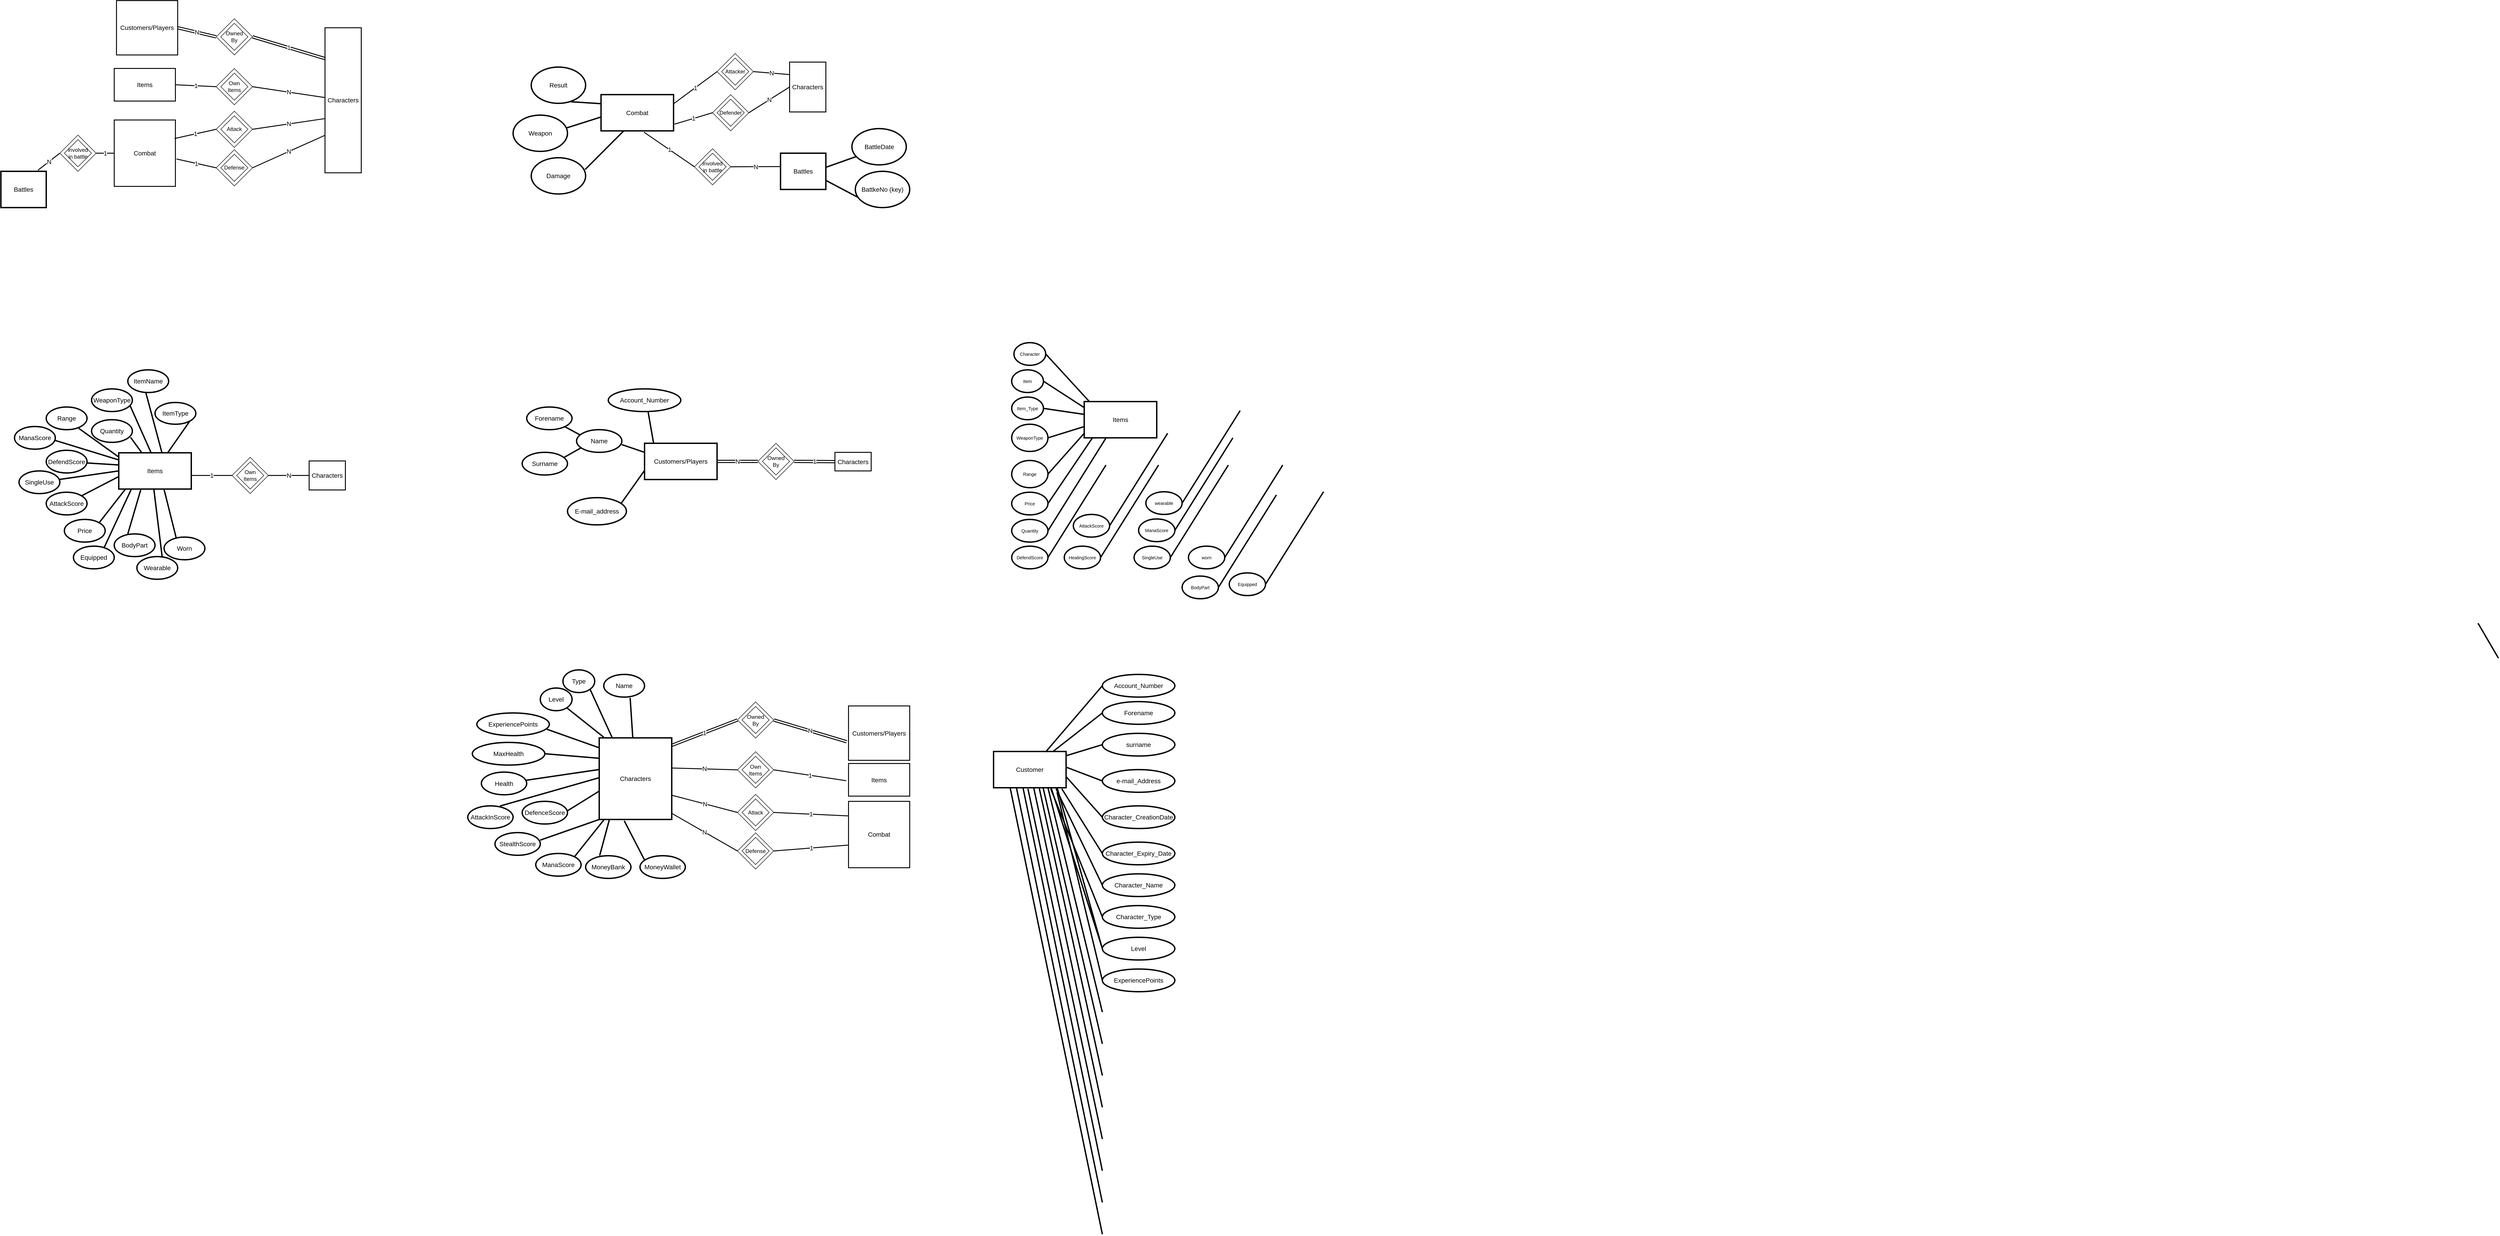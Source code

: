 <mxfile version="21.0.2" type="github">
  <diagram id="R2lEEEUBdFMjLlhIrx00" name="Page-1">
    <mxGraphModel dx="2206" dy="1108" grid="1" gridSize="10" guides="1" tooltips="1" connect="1" arrows="1" fold="1" page="1" pageScale="1" pageWidth="1169" pageHeight="827" math="0" shadow="0" extFonts="Permanent Marker^https://fonts.googleapis.com/css?family=Permanent+Marker">
      <root>
        <mxCell id="0" />
        <mxCell id="1" parent="0" />
        <mxCell id="jF5m51w50DA3hgHPm8fN-5" value="Weapon" style="ellipse;whiteSpace=wrap;html=1;fontSize=14;strokeWidth=3;" parent="1" vertex="1">
          <mxGeometry x="1330" y="456" width="120" height="80" as="geometry" />
        </mxCell>
        <mxCell id="jF5m51w50DA3hgHPm8fN-6" value="Combat" style="rounded=0;whiteSpace=wrap;html=1;strokeWidth=3;fontSize=14;" parent="1" vertex="1">
          <mxGeometry x="1524" y="410.75" width="160" height="80" as="geometry" />
        </mxCell>
        <mxCell id="jF5m51w50DA3hgHPm8fN-11" value="" style="endArrow=none;html=1;rounded=0;strokeWidth=3;exitX=0.988;exitY=0.351;exitDx=0;exitDy=0;exitPerimeter=0;entryX=0.006;entryY=0.613;entryDx=0;entryDy=0;entryPerimeter=0;" parent="1" source="jF5m51w50DA3hgHPm8fN-5" target="jF5m51w50DA3hgHPm8fN-6" edge="1">
          <mxGeometry width="50" height="50" relative="1" as="geometry">
            <mxPoint x="1334" y="659" as="sourcePoint" />
            <mxPoint x="1524" y="460.75" as="targetPoint" />
          </mxGeometry>
        </mxCell>
        <mxCell id="jF5m51w50DA3hgHPm8fN-13" value="Result" style="ellipse;whiteSpace=wrap;html=1;fontSize=14;strokeWidth=3;" parent="1" vertex="1">
          <mxGeometry x="1370" y="350" width="120" height="80" as="geometry" />
        </mxCell>
        <mxCell id="jF5m51w50DA3hgHPm8fN-14" value="" style="endArrow=none;html=1;rounded=0;exitX=0.729;exitY=0.956;exitDx=0;exitDy=0;strokeWidth=3;entryX=0;entryY=0.25;entryDx=0;entryDy=0;exitPerimeter=0;" parent="1" source="jF5m51w50DA3hgHPm8fN-13" target="jF5m51w50DA3hgHPm8fN-6" edge="1">
          <mxGeometry width="50" height="50" relative="1" as="geometry">
            <mxPoint x="1654" y="440.75" as="sourcePoint" />
            <mxPoint x="1544" y="400.75" as="targetPoint" />
          </mxGeometry>
        </mxCell>
        <mxCell id="jF5m51w50DA3hgHPm8fN-15" value="Damage" style="ellipse;whiteSpace=wrap;html=1;fontSize=14;strokeWidth=3;" parent="1" vertex="1">
          <mxGeometry x="1370" y="550" width="120" height="80" as="geometry" />
        </mxCell>
        <mxCell id="jF5m51w50DA3hgHPm8fN-16" value="" style="endArrow=none;html=1;rounded=0;exitX=0.991;exitY=0.325;exitDx=0;exitDy=0;strokeWidth=3;entryX=0.313;entryY=0.999;entryDx=0;entryDy=0;entryPerimeter=0;exitPerimeter=0;" parent="1" source="jF5m51w50DA3hgHPm8fN-15" target="jF5m51w50DA3hgHPm8fN-6" edge="1">
          <mxGeometry width="50" height="50" relative="1" as="geometry">
            <mxPoint x="1834" y="420.75" as="sourcePoint" />
            <mxPoint x="1874" y="450.75" as="targetPoint" />
          </mxGeometry>
        </mxCell>
        <mxCell id="jF5m51w50DA3hgHPm8fN-17" value="surname" style="ellipse;whiteSpace=wrap;html=1;fontSize=14;strokeWidth=3;direction=west;" parent="1" vertex="1">
          <mxGeometry x="2630" y="1820" width="160" height="50" as="geometry" />
        </mxCell>
        <mxCell id="jF5m51w50DA3hgHPm8fN-18" value="Character_CreationDate" style="ellipse;whiteSpace=wrap;html=1;fontSize=14;strokeWidth=3;direction=west;" parent="1" vertex="1">
          <mxGeometry x="2630" y="1980" width="160" height="50" as="geometry" />
        </mxCell>
        <mxCell id="jF5m51w50DA3hgHPm8fN-19" value="Account_Number" style="ellipse;whiteSpace=wrap;html=1;fontSize=14;strokeWidth=3;direction=west;" parent="1" vertex="1">
          <mxGeometry x="2630" y="1690" width="160" height="50" as="geometry" />
        </mxCell>
        <mxCell id="jF5m51w50DA3hgHPm8fN-20" value="Character_Name" style="ellipse;whiteSpace=wrap;html=1;fontSize=14;strokeWidth=3;direction=west;" parent="1" vertex="1">
          <mxGeometry x="2630" y="2130" width="160" height="50" as="geometry" />
        </mxCell>
        <mxCell id="jF5m51w50DA3hgHPm8fN-21" value="Character_Expiry_Date" style="ellipse;whiteSpace=wrap;html=1;fontSize=14;strokeWidth=3;direction=west;" parent="1" vertex="1">
          <mxGeometry x="2630" y="2060" width="160" height="50" as="geometry" />
        </mxCell>
        <mxCell id="jF5m51w50DA3hgHPm8fN-22" value="Customer" style="rounded=0;whiteSpace=wrap;html=1;strokeWidth=3;fontSize=14;direction=west;" parent="1" vertex="1">
          <mxGeometry x="2390" y="1860" width="160" height="80" as="geometry" />
        </mxCell>
        <mxCell id="jF5m51w50DA3hgHPm8fN-23" value="" style="endArrow=none;html=1;rounded=0;exitX=1;exitY=0.5;exitDx=0;exitDy=0;strokeWidth=3;entryX=-0.003;entryY=0.3;entryDx=0;entryDy=0;entryPerimeter=0;" parent="1" source="jF5m51w50DA3hgHPm8fN-18" target="jF5m51w50DA3hgHPm8fN-22" edge="1">
          <mxGeometry width="50" height="50" relative="1" as="geometry">
            <mxPoint x="2330" y="1740" as="sourcePoint" />
            <mxPoint x="2440" y="1870" as="targetPoint" />
          </mxGeometry>
        </mxCell>
        <mxCell id="jF5m51w50DA3hgHPm8fN-24" value="" style="endArrow=none;html=1;rounded=0;exitX=1;exitY=0.5;exitDx=0;exitDy=0;strokeWidth=3;entryX=0.282;entryY=0.986;entryDx=0;entryDy=0;entryPerimeter=0;" parent="1" source="jF5m51w50DA3hgHPm8fN-19" target="jF5m51w50DA3hgHPm8fN-22" edge="1">
          <mxGeometry width="50" height="50" relative="1" as="geometry">
            <mxPoint x="2330" y="1840" as="sourcePoint" />
            <mxPoint x="2610" y="1880" as="targetPoint" />
          </mxGeometry>
        </mxCell>
        <mxCell id="jF5m51w50DA3hgHPm8fN-25" value="" style="endArrow=none;html=1;rounded=0;exitX=1;exitY=0.5;exitDx=0;exitDy=0;strokeWidth=3;entryX=0.139;entryY=-0.025;entryDx=0;entryDy=0;entryPerimeter=0;" parent="1" source="jF5m51w50DA3hgHPm8fN-20" target="jF5m51w50DA3hgHPm8fN-22" edge="1">
          <mxGeometry width="50" height="50" relative="1" as="geometry">
            <mxPoint x="2340" y="1850" as="sourcePoint" />
            <mxPoint x="2440" y="1880" as="targetPoint" />
          </mxGeometry>
        </mxCell>
        <mxCell id="jF5m51w50DA3hgHPm8fN-26" value="" style="endArrow=none;html=1;rounded=0;exitX=1;exitY=0.5;exitDx=0;exitDy=0;strokeWidth=3;entryX=0.059;entryY=-0.028;entryDx=0;entryDy=0;entryPerimeter=0;" parent="1" source="jF5m51w50DA3hgHPm8fN-21" target="jF5m51w50DA3hgHPm8fN-22" edge="1">
          <mxGeometry width="50" height="50" relative="1" as="geometry">
            <mxPoint x="2350" y="1860" as="sourcePoint" />
            <mxPoint x="2470" y="1900" as="targetPoint" />
          </mxGeometry>
        </mxCell>
        <mxCell id="jF5m51w50DA3hgHPm8fN-27" value="" style="endArrow=none;html=1;rounded=0;exitX=1;exitY=0.5;exitDx=0;exitDy=0;strokeWidth=3;entryX=-0.006;entryY=0.887;entryDx=0;entryDy=0;entryPerimeter=0;" parent="1" source="jF5m51w50DA3hgHPm8fN-17" target="jF5m51w50DA3hgHPm8fN-22" edge="1">
          <mxGeometry width="50" height="50" relative="1" as="geometry">
            <mxPoint x="2330" y="1940" as="sourcePoint" />
            <mxPoint x="2450" y="1880" as="targetPoint" />
          </mxGeometry>
        </mxCell>
        <mxCell id="jF5m51w50DA3hgHPm8fN-28" value="Forename" style="ellipse;whiteSpace=wrap;html=1;fontSize=14;strokeWidth=3;direction=west;" parent="1" vertex="1">
          <mxGeometry x="2630" y="1750" width="160" height="50" as="geometry" />
        </mxCell>
        <mxCell id="jF5m51w50DA3hgHPm8fN-29" value="" style="endArrow=none;html=1;rounded=0;exitX=1;exitY=0.5;exitDx=0;exitDy=0;strokeWidth=3;" parent="1" source="jF5m51w50DA3hgHPm8fN-28" target="jF5m51w50DA3hgHPm8fN-22" edge="1">
          <mxGeometry width="50" height="50" relative="1" as="geometry">
            <mxPoint x="2600" y="1880" as="sourcePoint" />
            <mxPoint x="2490" y="1840" as="targetPoint" />
          </mxGeometry>
        </mxCell>
        <mxCell id="jF5m51w50DA3hgHPm8fN-30" value="e-mail_Address" style="ellipse;whiteSpace=wrap;html=1;fontSize=14;strokeWidth=3;direction=west;" parent="1" vertex="1">
          <mxGeometry x="2630" y="1900" width="160" height="50" as="geometry" />
        </mxCell>
        <mxCell id="jF5m51w50DA3hgHPm8fN-31" value="" style="endArrow=none;html=1;rounded=0;exitX=1;exitY=0.5;exitDx=0;exitDy=0;strokeWidth=3;entryX=-0.005;entryY=0.564;entryDx=0;entryDy=0;entryPerimeter=0;" parent="1" source="jF5m51w50DA3hgHPm8fN-30" target="jF5m51w50DA3hgHPm8fN-22" edge="1">
          <mxGeometry width="50" height="50" relative="1" as="geometry">
            <mxPoint x="2780" y="1860" as="sourcePoint" />
            <mxPoint x="2820" y="1890" as="targetPoint" />
          </mxGeometry>
        </mxCell>
        <mxCell id="jF5m51w50DA3hgHPm8fN-32" value="Character_Type" style="ellipse;whiteSpace=wrap;html=1;fontSize=14;strokeWidth=3;direction=west;" parent="1" vertex="1">
          <mxGeometry x="2630" y="2200" width="160" height="50" as="geometry" />
        </mxCell>
        <mxCell id="jF5m51w50DA3hgHPm8fN-33" value="ExperiencePoints" style="ellipse;whiteSpace=wrap;html=1;fontSize=14;strokeWidth=3;direction=west;" parent="1" vertex="1">
          <mxGeometry x="2630" y="2340" width="160" height="50" as="geometry" />
        </mxCell>
        <mxCell id="jF5m51w50DA3hgHPm8fN-34" value="Level" style="ellipse;whiteSpace=wrap;html=1;fontSize=14;strokeWidth=3;direction=west;" parent="1" vertex="1">
          <mxGeometry x="2630" y="2270" width="160" height="50" as="geometry" />
        </mxCell>
        <mxCell id="jF5m51w50DA3hgHPm8fN-43" value="" style="endArrow=none;html=1;rounded=0;exitX=1;exitY=0.5;exitDx=0;exitDy=0;strokeWidth=3;entryX=0.212;entryY=-0.029;entryDx=0;entryDy=0;entryPerimeter=0;" parent="1" source="jF5m51w50DA3hgHPm8fN-32" target="jF5m51w50DA3hgHPm8fN-22" edge="1">
          <mxGeometry width="50" height="50" relative="1" as="geometry">
            <mxPoint x="2640" y="2165" as="sourcePoint" />
            <mxPoint x="2560" y="2120" as="targetPoint" />
          </mxGeometry>
        </mxCell>
        <mxCell id="jF5m51w50DA3hgHPm8fN-44" value="" style="endArrow=none;html=1;rounded=0;exitX=1;exitY=0.5;exitDx=0;exitDy=0;strokeWidth=3;entryX=0.122;entryY=-0.007;entryDx=0;entryDy=0;entryPerimeter=0;" parent="1" source="jF5m51w50DA3hgHPm8fN-34" target="jF5m51w50DA3hgHPm8fN-22" edge="1">
          <mxGeometry width="50" height="50" relative="1" as="geometry">
            <mxPoint x="2600" y="2270" as="sourcePoint" />
            <mxPoint x="2530" y="2165" as="targetPoint" />
          </mxGeometry>
        </mxCell>
        <mxCell id="jF5m51w50DA3hgHPm8fN-45" value="" style="endArrow=none;html=1;rounded=0;exitX=1;exitY=0.5;exitDx=0;exitDy=0;strokeWidth=3;entryX=0.204;entryY=-0.014;entryDx=0;entryDy=0;entryPerimeter=0;" parent="1" source="jF5m51w50DA3hgHPm8fN-34" target="jF5m51w50DA3hgHPm8fN-22" edge="1">
          <mxGeometry width="50" height="50" relative="1" as="geometry">
            <mxPoint x="2640" y="2305" as="sourcePoint" />
            <mxPoint x="2540" y="2175" as="targetPoint" />
          </mxGeometry>
        </mxCell>
        <mxCell id="jF5m51w50DA3hgHPm8fN-46" value="" style="endArrow=none;html=1;rounded=0;exitX=1;exitY=0.5;exitDx=0;exitDy=0;strokeWidth=3;" parent="1" source="jF5m51w50DA3hgHPm8fN-33" edge="1">
          <mxGeometry width="50" height="50" relative="1" as="geometry">
            <mxPoint x="2650" y="2315" as="sourcePoint" />
            <mxPoint x="2530" y="1950" as="targetPoint" />
          </mxGeometry>
        </mxCell>
        <mxCell id="jF5m51w50DA3hgHPm8fN-48" value="" style="endArrow=none;html=1;rounded=0;exitX=1;exitY=0.5;exitDx=0;exitDy=0;strokeWidth=3;entryX=0.25;entryY=0;entryDx=0;entryDy=0;" parent="1" target="jF5m51w50DA3hgHPm8fN-22" edge="1">
          <mxGeometry width="50" height="50" relative="1" as="geometry">
            <mxPoint x="2630" y="2435" as="sourcePoint" />
            <mxPoint x="2560" y="2195" as="targetPoint" />
          </mxGeometry>
        </mxCell>
        <mxCell id="jF5m51w50DA3hgHPm8fN-49" value="" style="endArrow=none;html=1;rounded=0;exitX=1;exitY=0.5;exitDx=0;exitDy=0;strokeWidth=3;entryX=0.315;entryY=-0.014;entryDx=0;entryDy=0;entryPerimeter=0;" parent="1" target="jF5m51w50DA3hgHPm8fN-22" edge="1">
          <mxGeometry width="50" height="50" relative="1" as="geometry">
            <mxPoint x="2630" y="2505" as="sourcePoint" />
            <mxPoint x="2570" y="2205" as="targetPoint" />
          </mxGeometry>
        </mxCell>
        <mxCell id="jF5m51w50DA3hgHPm8fN-50" value="" style="endArrow=none;html=1;rounded=0;exitX=1;exitY=0.5;exitDx=0;exitDy=0;strokeWidth=3;entryX=0.369;entryY=-0.021;entryDx=0;entryDy=0;entryPerimeter=0;" parent="1" target="jF5m51w50DA3hgHPm8fN-22" edge="1">
          <mxGeometry width="50" height="50" relative="1" as="geometry">
            <mxPoint x="2630" y="2575" as="sourcePoint" />
            <mxPoint x="2580" y="2215" as="targetPoint" />
          </mxGeometry>
        </mxCell>
        <mxCell id="jF5m51w50DA3hgHPm8fN-51" value="" style="endArrow=none;html=1;rounded=0;exitX=1;exitY=0.5;exitDx=0;exitDy=0;strokeWidth=3;" parent="1" target="jF5m51w50DA3hgHPm8fN-22" edge="1">
          <mxGeometry width="50" height="50" relative="1" as="geometry">
            <mxPoint x="2630" y="2645" as="sourcePoint" />
            <mxPoint x="2590" y="2225" as="targetPoint" />
          </mxGeometry>
        </mxCell>
        <mxCell id="jF5m51w50DA3hgHPm8fN-52" value="" style="endArrow=none;html=1;rounded=0;exitX=1;exitY=0.5;exitDx=0;exitDy=0;strokeWidth=3;entryX=0.526;entryY=-0.029;entryDx=0;entryDy=0;entryPerimeter=0;" parent="1" target="jF5m51w50DA3hgHPm8fN-22" edge="1">
          <mxGeometry width="50" height="50" relative="1" as="geometry">
            <mxPoint x="2630" y="2715" as="sourcePoint" />
            <mxPoint x="2600" y="2235" as="targetPoint" />
          </mxGeometry>
        </mxCell>
        <mxCell id="jF5m51w50DA3hgHPm8fN-53" value="" style="endArrow=none;html=1;rounded=0;exitX=1;exitY=0.5;exitDx=0;exitDy=0;strokeWidth=3;entryX=0.594;entryY=0;entryDx=0;entryDy=0;entryPerimeter=0;" parent="1" target="jF5m51w50DA3hgHPm8fN-22" edge="1">
          <mxGeometry width="50" height="50" relative="1" as="geometry">
            <mxPoint x="2630" y="2785" as="sourcePoint" />
            <mxPoint x="2610" y="2245" as="targetPoint" />
          </mxGeometry>
        </mxCell>
        <mxCell id="jF5m51w50DA3hgHPm8fN-54" value="" style="endArrow=none;html=1;rounded=0;exitX=1;exitY=0.5;exitDx=0;exitDy=0;strokeWidth=3;entryX=0.683;entryY=-0.014;entryDx=0;entryDy=0;entryPerimeter=0;" parent="1" target="jF5m51w50DA3hgHPm8fN-22" edge="1">
          <mxGeometry width="50" height="50" relative="1" as="geometry">
            <mxPoint x="2630" y="2855" as="sourcePoint" />
            <mxPoint x="2620" y="2255" as="targetPoint" />
          </mxGeometry>
        </mxCell>
        <mxCell id="jF5m51w50DA3hgHPm8fN-55" value="" style="endArrow=none;html=1;rounded=0;exitX=1;exitY=0.5;exitDx=0;exitDy=0;strokeWidth=3;entryX=0.772;entryY=0.007;entryDx=0;entryDy=0;entryPerimeter=0;" parent="1" target="jF5m51w50DA3hgHPm8fN-22" edge="1">
          <mxGeometry width="50" height="50" relative="1" as="geometry">
            <mxPoint x="2630" y="2925" as="sourcePoint" />
            <mxPoint x="2630" y="2265" as="targetPoint" />
          </mxGeometry>
        </mxCell>
        <mxCell id="jF5m51w50DA3hgHPm8fN-56" value="Item" style="ellipse;whiteSpace=wrap;html=1;fontSize=10;strokeWidth=3;" parent="1" vertex="1">
          <mxGeometry x="2430" y="1018" width="70" height="50" as="geometry" />
        </mxCell>
        <mxCell id="jF5m51w50DA3hgHPm8fN-57" value="Item_Type" style="ellipse;whiteSpace=wrap;html=1;fontSize=10;strokeWidth=3;" parent="1" vertex="1">
          <mxGeometry x="2430" y="1078" width="70" height="50" as="geometry" />
        </mxCell>
        <mxCell id="jF5m51w50DA3hgHPm8fN-58" value="WeaponType" style="ellipse;whiteSpace=wrap;html=1;fontSize=10;strokeWidth=3;" parent="1" vertex="1">
          <mxGeometry x="2430" y="1138" width="80" height="60" as="geometry" />
        </mxCell>
        <mxCell id="jF5m51w50DA3hgHPm8fN-59" value="Range" style="ellipse;whiteSpace=wrap;html=1;fontSize=10;strokeWidth=3;" parent="1" vertex="1">
          <mxGeometry x="2430" y="1218" width="80" height="60" as="geometry" />
        </mxCell>
        <mxCell id="jF5m51w50DA3hgHPm8fN-60" value="Price" style="ellipse;whiteSpace=wrap;html=1;fontSize=10;strokeWidth=3;" parent="1" vertex="1">
          <mxGeometry x="2430" y="1288" width="80" height="50" as="geometry" />
        </mxCell>
        <mxCell id="jF5m51w50DA3hgHPm8fN-61" value="Items" style="rounded=0;whiteSpace=wrap;html=1;strokeWidth=3;fontSize=14;" parent="1" vertex="1">
          <mxGeometry x="2590" y="1088" width="160" height="80" as="geometry" />
        </mxCell>
        <mxCell id="jF5m51w50DA3hgHPm8fN-62" value="" style="endArrow=none;html=1;rounded=0;exitX=1;exitY=0.5;exitDx=0;exitDy=0;strokeWidth=3;entryX=-0.005;entryY=0.351;entryDx=0;entryDy=0;entryPerimeter=0;" parent="1" source="jF5m51w50DA3hgHPm8fN-57" target="jF5m51w50DA3hgHPm8fN-61" edge="1">
          <mxGeometry width="50" height="50" relative="1" as="geometry">
            <mxPoint x="2520" y="968" as="sourcePoint" />
            <mxPoint x="2630" y="1098" as="targetPoint" />
          </mxGeometry>
        </mxCell>
        <mxCell id="jF5m51w50DA3hgHPm8fN-63" value="" style="endArrow=none;html=1;rounded=0;exitX=1;exitY=0.5;exitDx=0;exitDy=0;strokeWidth=3;entryX=-0.009;entryY=0.695;entryDx=0;entryDy=0;entryPerimeter=0;" parent="1" source="jF5m51w50DA3hgHPm8fN-58" target="jF5m51w50DA3hgHPm8fN-61" edge="1">
          <mxGeometry width="50" height="50" relative="1" as="geometry">
            <mxPoint x="2520" y="1068" as="sourcePoint" />
            <mxPoint x="2800" y="1108" as="targetPoint" />
          </mxGeometry>
        </mxCell>
        <mxCell id="jF5m51w50DA3hgHPm8fN-64" value="" style="endArrow=none;html=1;rounded=0;exitX=1;exitY=0.5;exitDx=0;exitDy=0;strokeWidth=3;entryX=0;entryY=0.875;entryDx=0;entryDy=0;entryPerimeter=0;" parent="1" source="jF5m51w50DA3hgHPm8fN-59" target="jF5m51w50DA3hgHPm8fN-61" edge="1">
          <mxGeometry width="50" height="50" relative="1" as="geometry">
            <mxPoint x="2530" y="1078" as="sourcePoint" />
            <mxPoint x="2630" y="1108" as="targetPoint" />
          </mxGeometry>
        </mxCell>
        <mxCell id="jF5m51w50DA3hgHPm8fN-65" value="" style="endArrow=none;html=1;rounded=0;exitX=1;exitY=0.5;exitDx=0;exitDy=0;strokeWidth=3;entryX=0.11;entryY=1.01;entryDx=0;entryDy=0;entryPerimeter=0;" parent="1" source="jF5m51w50DA3hgHPm8fN-60" target="jF5m51w50DA3hgHPm8fN-61" edge="1">
          <mxGeometry width="50" height="50" relative="1" as="geometry">
            <mxPoint x="2540" y="1088" as="sourcePoint" />
            <mxPoint x="2660" y="1128" as="targetPoint" />
          </mxGeometry>
        </mxCell>
        <mxCell id="jF5m51w50DA3hgHPm8fN-66" value="" style="endArrow=none;html=1;rounded=0;exitX=1;exitY=0.5;exitDx=0;exitDy=0;strokeWidth=3;entryX=0.008;entryY=0.177;entryDx=0;entryDy=0;entryPerimeter=0;" parent="1" source="jF5m51w50DA3hgHPm8fN-56" target="jF5m51w50DA3hgHPm8fN-61" edge="1">
          <mxGeometry width="50" height="50" relative="1" as="geometry">
            <mxPoint x="2520" y="1168" as="sourcePoint" />
            <mxPoint x="2640" y="1108" as="targetPoint" />
          </mxGeometry>
        </mxCell>
        <mxCell id="jF5m51w50DA3hgHPm8fN-67" value="Character" style="ellipse;whiteSpace=wrap;html=1;fontSize=10;strokeWidth=3;" parent="1" vertex="1">
          <mxGeometry x="2435" y="958" width="70" height="50" as="geometry" />
        </mxCell>
        <mxCell id="jF5m51w50DA3hgHPm8fN-68" value="" style="endArrow=none;html=1;rounded=0;exitX=1;exitY=0.5;exitDx=0;exitDy=0;strokeWidth=3;entryX=0.071;entryY=0;entryDx=0;entryDy=0;entryPerimeter=0;" parent="1" source="jF5m51w50DA3hgHPm8fN-67" target="jF5m51w50DA3hgHPm8fN-61" edge="1">
          <mxGeometry width="50" height="50" relative="1" as="geometry">
            <mxPoint x="2790" y="1108" as="sourcePoint" />
            <mxPoint x="2680" y="1068" as="targetPoint" />
          </mxGeometry>
        </mxCell>
        <mxCell id="jF5m51w50DA3hgHPm8fN-69" value="Quantity" style="ellipse;whiteSpace=wrap;html=1;fontSize=10;strokeWidth=3;" parent="1" vertex="1">
          <mxGeometry x="2430" y="1348" width="80" height="50" as="geometry" />
        </mxCell>
        <mxCell id="jF5m51w50DA3hgHPm8fN-70" value="" style="endArrow=none;html=1;rounded=0;exitX=1;exitY=0.5;exitDx=0;exitDy=0;strokeWidth=3;entryX=0.297;entryY=1.015;entryDx=0;entryDy=0;entryPerimeter=0;" parent="1" source="jF5m51w50DA3hgHPm8fN-69" target="jF5m51w50DA3hgHPm8fN-61" edge="1">
          <mxGeometry width="50" height="50" relative="1" as="geometry">
            <mxPoint x="2970" y="1088" as="sourcePoint" />
            <mxPoint x="3010" y="1118" as="targetPoint" />
          </mxGeometry>
        </mxCell>
        <mxCell id="jF5m51w50DA3hgHPm8fN-71" style="edgeStyle=orthogonalEdgeStyle;rounded=0;orthogonalLoop=1;jettySize=auto;html=1;exitX=0.5;exitY=1;exitDx=0;exitDy=0;" parent="1" source="jF5m51w50DA3hgHPm8fN-59" target="jF5m51w50DA3hgHPm8fN-59" edge="1">
          <mxGeometry relative="1" as="geometry" />
        </mxCell>
        <mxCell id="jF5m51w50DA3hgHPm8fN-72" value="DefendScore" style="ellipse;whiteSpace=wrap;html=1;fontSize=10;strokeWidth=3;" parent="1" vertex="1">
          <mxGeometry x="2430" y="1407" width="80" height="50" as="geometry" />
        </mxCell>
        <mxCell id="jF5m51w50DA3hgHPm8fN-73" value="" style="endArrow=none;html=1;rounded=0;exitX=1;exitY=0.5;exitDx=0;exitDy=0;strokeWidth=3;entryX=0.297;entryY=1.015;entryDx=0;entryDy=0;entryPerimeter=0;" parent="1" source="jF5m51w50DA3hgHPm8fN-72" edge="1">
          <mxGeometry width="50" height="50" relative="1" as="geometry">
            <mxPoint x="2970" y="1147" as="sourcePoint" />
            <mxPoint x="2638" y="1228" as="targetPoint" />
          </mxGeometry>
        </mxCell>
        <mxCell id="jF5m51w50DA3hgHPm8fN-74" value="HealingScore" style="ellipse;whiteSpace=wrap;html=1;fontSize=10;strokeWidth=3;" parent="1" vertex="1">
          <mxGeometry x="2546" y="1407" width="80" height="50" as="geometry" />
        </mxCell>
        <mxCell id="jF5m51w50DA3hgHPm8fN-75" value="" style="endArrow=none;html=1;rounded=0;exitX=1;exitY=0.5;exitDx=0;exitDy=0;strokeWidth=3;entryX=0.297;entryY=1.015;entryDx=0;entryDy=0;entryPerimeter=0;" parent="1" source="jF5m51w50DA3hgHPm8fN-74" edge="1">
          <mxGeometry width="50" height="50" relative="1" as="geometry">
            <mxPoint x="3086" y="1147" as="sourcePoint" />
            <mxPoint x="2754" y="1228" as="targetPoint" />
          </mxGeometry>
        </mxCell>
        <mxCell id="jF5m51w50DA3hgHPm8fN-76" value="SingleUse" style="ellipse;whiteSpace=wrap;html=1;fontSize=10;strokeWidth=3;" parent="1" vertex="1">
          <mxGeometry x="2700" y="1407" width="80" height="50" as="geometry" />
        </mxCell>
        <mxCell id="jF5m51w50DA3hgHPm8fN-77" value="" style="endArrow=none;html=1;rounded=0;exitX=1;exitY=0.5;exitDx=0;exitDy=0;strokeWidth=3;entryX=0.297;entryY=1.015;entryDx=0;entryDy=0;entryPerimeter=0;" parent="1" source="jF5m51w50DA3hgHPm8fN-76" edge="1">
          <mxGeometry width="50" height="50" relative="1" as="geometry">
            <mxPoint x="3240" y="1147" as="sourcePoint" />
            <mxPoint x="2908" y="1228" as="targetPoint" />
          </mxGeometry>
        </mxCell>
        <mxCell id="jF5m51w50DA3hgHPm8fN-78" value="ManaScore" style="ellipse;whiteSpace=wrap;html=1;fontSize=10;strokeWidth=3;" parent="1" vertex="1">
          <mxGeometry x="2710" y="1347" width="80" height="50" as="geometry" />
        </mxCell>
        <mxCell id="jF5m51w50DA3hgHPm8fN-79" value="" style="endArrow=none;html=1;rounded=0;exitX=1;exitY=0.5;exitDx=0;exitDy=0;strokeWidth=3;entryX=0.297;entryY=1.015;entryDx=0;entryDy=0;entryPerimeter=0;" parent="1" source="jF5m51w50DA3hgHPm8fN-78" edge="1">
          <mxGeometry width="50" height="50" relative="1" as="geometry">
            <mxPoint x="3250" y="1087" as="sourcePoint" />
            <mxPoint x="2918" y="1168" as="targetPoint" />
          </mxGeometry>
        </mxCell>
        <mxCell id="jF5m51w50DA3hgHPm8fN-80" value="AttackScore" style="ellipse;whiteSpace=wrap;html=1;fontSize=10;strokeWidth=3;" parent="1" vertex="1">
          <mxGeometry x="2566" y="1337" width="80" height="50" as="geometry" />
        </mxCell>
        <mxCell id="jF5m51w50DA3hgHPm8fN-81" value="" style="endArrow=none;html=1;rounded=0;exitX=1;exitY=0.5;exitDx=0;exitDy=0;strokeWidth=3;entryX=0.297;entryY=1.015;entryDx=0;entryDy=0;entryPerimeter=0;" parent="1" source="jF5m51w50DA3hgHPm8fN-80" edge="1">
          <mxGeometry width="50" height="50" relative="1" as="geometry">
            <mxPoint x="3106" y="1077" as="sourcePoint" />
            <mxPoint x="2774" y="1158" as="targetPoint" />
          </mxGeometry>
        </mxCell>
        <mxCell id="jF5m51w50DA3hgHPm8fN-82" value="wearable" style="ellipse;whiteSpace=wrap;html=1;fontSize=10;strokeWidth=3;" parent="1" vertex="1">
          <mxGeometry x="2726" y="1287" width="80" height="50" as="geometry" />
        </mxCell>
        <mxCell id="jF5m51w50DA3hgHPm8fN-83" value="" style="endArrow=none;html=1;rounded=0;exitX=1;exitY=0.5;exitDx=0;exitDy=0;strokeWidth=3;entryX=0.297;entryY=1.015;entryDx=0;entryDy=0;entryPerimeter=0;" parent="1" source="jF5m51w50DA3hgHPm8fN-82" edge="1">
          <mxGeometry width="50" height="50" relative="1" as="geometry">
            <mxPoint x="3266" y="1027" as="sourcePoint" />
            <mxPoint x="2934" y="1108" as="targetPoint" />
          </mxGeometry>
        </mxCell>
        <mxCell id="jF5m51w50DA3hgHPm8fN-84" value="worn" style="ellipse;whiteSpace=wrap;html=1;fontSize=10;strokeWidth=3;" parent="1" vertex="1">
          <mxGeometry x="2820" y="1407" width="80" height="50" as="geometry" />
        </mxCell>
        <mxCell id="jF5m51w50DA3hgHPm8fN-85" value="" style="endArrow=none;html=1;rounded=0;exitX=1;exitY=0.5;exitDx=0;exitDy=0;strokeWidth=3;entryX=0.297;entryY=1.015;entryDx=0;entryDy=0;entryPerimeter=0;" parent="1" source="jF5m51w50DA3hgHPm8fN-84" edge="1">
          <mxGeometry width="50" height="50" relative="1" as="geometry">
            <mxPoint x="3360" y="1147" as="sourcePoint" />
            <mxPoint x="3028" y="1228" as="targetPoint" />
          </mxGeometry>
        </mxCell>
        <mxCell id="jF5m51w50DA3hgHPm8fN-86" value="BodyPart" style="ellipse;whiteSpace=wrap;html=1;fontSize=10;strokeWidth=3;" parent="1" vertex="1">
          <mxGeometry x="2806" y="1473" width="80" height="50" as="geometry" />
        </mxCell>
        <mxCell id="jF5m51w50DA3hgHPm8fN-87" value="" style="endArrow=none;html=1;rounded=0;exitX=1;exitY=0.5;exitDx=0;exitDy=0;strokeWidth=3;entryX=0.297;entryY=1.015;entryDx=0;entryDy=0;entryPerimeter=0;" parent="1" source="jF5m51w50DA3hgHPm8fN-86" edge="1">
          <mxGeometry width="50" height="50" relative="1" as="geometry">
            <mxPoint x="3346" y="1213" as="sourcePoint" />
            <mxPoint x="3014" y="1294" as="targetPoint" />
          </mxGeometry>
        </mxCell>
        <mxCell id="jF5m51w50DA3hgHPm8fN-88" value="Equipped" style="ellipse;whiteSpace=wrap;html=1;fontSize=10;strokeWidth=3;" parent="1" vertex="1">
          <mxGeometry x="2910" y="1466" width="80" height="50" as="geometry" />
        </mxCell>
        <mxCell id="jF5m51w50DA3hgHPm8fN-89" value="" style="endArrow=none;html=1;rounded=0;exitX=1;exitY=0.5;exitDx=0;exitDy=0;strokeWidth=3;entryX=0.297;entryY=1.015;entryDx=0;entryDy=0;entryPerimeter=0;" parent="1" source="jF5m51w50DA3hgHPm8fN-88" edge="1">
          <mxGeometry width="50" height="50" relative="1" as="geometry">
            <mxPoint x="3450" y="1206" as="sourcePoint" />
            <mxPoint x="3118" y="1287" as="targetPoint" />
          </mxGeometry>
        </mxCell>
        <mxCell id="8phHYG-1kh1Gv9_EDdL0-1" value="Customers/Players" style="rounded=0;whiteSpace=wrap;html=1;strokeWidth=2;fontSize=14;direction=west;" vertex="1" parent="1">
          <mxGeometry x="455" y="203.25" width="135" height="120" as="geometry" />
        </mxCell>
        <mxCell id="8phHYG-1kh1Gv9_EDdL0-2" value="Items" style="rounded=0;whiteSpace=wrap;html=1;strokeWidth=2;fontSize=14;" vertex="1" parent="1">
          <mxGeometry x="450" y="353" width="135" height="72" as="geometry" />
        </mxCell>
        <mxCell id="8phHYG-1kh1Gv9_EDdL0-3" value="Combat" style="rounded=0;whiteSpace=wrap;html=1;strokeWidth=2;fontSize=14;" vertex="1" parent="1">
          <mxGeometry x="450" y="466.75" width="135" height="146.5" as="geometry" />
        </mxCell>
        <mxCell id="8phHYG-1kh1Gv9_EDdL0-4" value="Characters" style="rounded=0;whiteSpace=wrap;html=1;strokeWidth=2;fontSize=14;" vertex="1" parent="1">
          <mxGeometry x="915" y="263.25" width="80" height="320" as="geometry" />
        </mxCell>
        <mxCell id="8phHYG-1kh1Gv9_EDdL0-8" value="" style="group" vertex="1" connectable="0" parent="1">
          <mxGeometry x="675" y="243.25" width="80" height="80" as="geometry" />
        </mxCell>
        <mxCell id="8phHYG-1kh1Gv9_EDdL0-5" value="" style="rhombus;whiteSpace=wrap;html=1;" vertex="1" parent="8phHYG-1kh1Gv9_EDdL0-8">
          <mxGeometry width="80" height="80" as="geometry" />
        </mxCell>
        <mxCell id="8phHYG-1kh1Gv9_EDdL0-6" value="Owned&lt;br style=&quot;border-color: var(--border-color); padding: 0px; margin: 0px;&quot;&gt;&lt;span style=&quot;&quot;&gt;By&lt;/span&gt;" style="rhombus;whiteSpace=wrap;html=1;" vertex="1" parent="8phHYG-1kh1Gv9_EDdL0-8">
          <mxGeometry x="10" y="10" width="60" height="60" as="geometry" />
        </mxCell>
        <mxCell id="8phHYG-1kh1Gv9_EDdL0-9" value="1" style="endArrow=none;html=1;rounded=0;exitX=1;exitY=0.5;exitDx=0;exitDy=0;entryX=0.007;entryY=0.213;entryDx=0;entryDy=0;strokeWidth=2;shape=link;entryPerimeter=0;fontSize=14;" edge="1" parent="1" source="8phHYG-1kh1Gv9_EDdL0-5" target="8phHYG-1kh1Gv9_EDdL0-4">
          <mxGeometry width="50" height="50" relative="1" as="geometry">
            <mxPoint x="755" y="363.25" as="sourcePoint" />
            <mxPoint x="805" y="313.25" as="targetPoint" />
          </mxGeometry>
        </mxCell>
        <mxCell id="8phHYG-1kh1Gv9_EDdL0-10" value="&lt;font style=&quot;font-size: 14px;&quot;&gt;N&lt;/font&gt;" style="endArrow=none;html=1;rounded=0;exitX=0;exitY=0.5;exitDx=0;exitDy=0;entryX=0;entryY=0.5;entryDx=0;entryDy=0;strokeWidth=2;shape=link;fontSize=14;" edge="1" parent="1" source="8phHYG-1kh1Gv9_EDdL0-1" target="8phHYG-1kh1Gv9_EDdL0-5">
          <mxGeometry width="50" height="50" relative="1" as="geometry">
            <mxPoint x="515" y="283.75" as="sourcePoint" />
            <mxPoint x="675" y="284.75" as="targetPoint" />
          </mxGeometry>
        </mxCell>
        <mxCell id="8phHYG-1kh1Gv9_EDdL0-13" value="" style="group" vertex="1" connectable="0" parent="1">
          <mxGeometry x="675" y="353.25" width="80" height="80" as="geometry" />
        </mxCell>
        <mxCell id="8phHYG-1kh1Gv9_EDdL0-14" value="" style="rhombus;whiteSpace=wrap;html=1;" vertex="1" parent="8phHYG-1kh1Gv9_EDdL0-13">
          <mxGeometry width="80" height="80" as="geometry" />
        </mxCell>
        <mxCell id="8phHYG-1kh1Gv9_EDdL0-15" value="Own&lt;br&gt;Items" style="rhombus;whiteSpace=wrap;html=1;" vertex="1" parent="8phHYG-1kh1Gv9_EDdL0-13">
          <mxGeometry x="10" y="10" width="60" height="60" as="geometry" />
        </mxCell>
        <mxCell id="8phHYG-1kh1Gv9_EDdL0-17" value="&lt;font style=&quot;font-size: 14px;&quot;&gt;1&lt;/font&gt;" style="endArrow=none;html=1;rounded=0;exitX=1;exitY=0.5;exitDx=0;exitDy=0;entryX=0;entryY=0.5;entryDx=0;entryDy=0;strokeWidth=2;fontSize=14;" edge="1" parent="1" source="8phHYG-1kh1Gv9_EDdL0-2" target="8phHYG-1kh1Gv9_EDdL0-14">
          <mxGeometry width="50" height="50" relative="1" as="geometry">
            <mxPoint x="515" y="363.75" as="sourcePoint" />
            <mxPoint x="675" y="362.75" as="targetPoint" />
          </mxGeometry>
        </mxCell>
        <mxCell id="8phHYG-1kh1Gv9_EDdL0-18" value="&lt;font style=&quot;font-size: 14px;&quot;&gt;N&lt;/font&gt;" style="endArrow=none;html=1;rounded=0;exitX=1;exitY=0.5;exitDx=0;exitDy=0;strokeWidth=2;fontSize=14;" edge="1" parent="1" source="8phHYG-1kh1Gv9_EDdL0-14" target="8phHYG-1kh1Gv9_EDdL0-4">
          <mxGeometry width="50" height="50" relative="1" as="geometry">
            <mxPoint x="525" y="432.25" as="sourcePoint" />
            <mxPoint x="685" y="433.25" as="targetPoint" />
          </mxGeometry>
        </mxCell>
        <mxCell id="8phHYG-1kh1Gv9_EDdL0-19" value="" style="group" vertex="1" connectable="0" parent="1">
          <mxGeometry x="675" y="447.25" width="80" height="80" as="geometry" />
        </mxCell>
        <mxCell id="8phHYG-1kh1Gv9_EDdL0-20" value="" style="rhombus;whiteSpace=wrap;html=1;" vertex="1" parent="8phHYG-1kh1Gv9_EDdL0-19">
          <mxGeometry width="80" height="80" as="geometry" />
        </mxCell>
        <mxCell id="8phHYG-1kh1Gv9_EDdL0-21" value="Attack" style="rhombus;whiteSpace=wrap;html=1;" vertex="1" parent="8phHYG-1kh1Gv9_EDdL0-19">
          <mxGeometry x="10" y="10" width="60" height="60" as="geometry" />
        </mxCell>
        <mxCell id="8phHYG-1kh1Gv9_EDdL0-22" value="&lt;font style=&quot;font-size: 14px;&quot;&gt;1&lt;/font&gt;" style="endArrow=none;html=1;rounded=0;exitX=0.986;exitY=0.279;exitDx=0;exitDy=0;entryX=0;entryY=0.5;entryDx=0;entryDy=0;strokeWidth=2;exitPerimeter=0;fontSize=14;" edge="1" parent="1" source="8phHYG-1kh1Gv9_EDdL0-3" target="8phHYG-1kh1Gv9_EDdL0-20">
          <mxGeometry width="50" height="50" relative="1" as="geometry">
            <mxPoint x="525" y="403.25" as="sourcePoint" />
            <mxPoint x="685" y="403.25" as="targetPoint" />
          </mxGeometry>
        </mxCell>
        <mxCell id="8phHYG-1kh1Gv9_EDdL0-23" value="&lt;font style=&quot;font-size: 14px;&quot;&gt;N&lt;/font&gt;" style="endArrow=none;html=1;rounded=0;strokeWidth=2;exitX=1;exitY=0.5;exitDx=0;exitDy=0;entryX=0.006;entryY=0.626;entryDx=0;entryDy=0;entryPerimeter=0;fontSize=14;" edge="1" parent="1" source="8phHYG-1kh1Gv9_EDdL0-20" target="8phHYG-1kh1Gv9_EDdL0-4">
          <mxGeometry width="50" height="50" relative="1" as="geometry">
            <mxPoint x="805" y="533.25" as="sourcePoint" />
            <mxPoint x="941" y="462.25" as="targetPoint" />
          </mxGeometry>
        </mxCell>
        <mxCell id="8phHYG-1kh1Gv9_EDdL0-25" value="" style="group" vertex="1" connectable="0" parent="1">
          <mxGeometry x="675" y="532.25" width="80" height="80" as="geometry" />
        </mxCell>
        <mxCell id="8phHYG-1kh1Gv9_EDdL0-26" value="" style="rhombus;whiteSpace=wrap;html=1;" vertex="1" parent="8phHYG-1kh1Gv9_EDdL0-25">
          <mxGeometry width="80" height="80" as="geometry" />
        </mxCell>
        <mxCell id="8phHYG-1kh1Gv9_EDdL0-27" value="Defense" style="rhombus;whiteSpace=wrap;html=1;" vertex="1" parent="8phHYG-1kh1Gv9_EDdL0-25">
          <mxGeometry x="10" y="10" width="60" height="60" as="geometry" />
        </mxCell>
        <mxCell id="8phHYG-1kh1Gv9_EDdL0-28" value="&lt;font style=&quot;font-size: 14px;&quot;&gt;1&lt;/font&gt;" style="endArrow=none;html=1;rounded=0;exitX=1.018;exitY=0.587;exitDx=0;exitDy=0;entryX=0;entryY=0.5;entryDx=0;entryDy=0;strokeWidth=2;exitPerimeter=0;fontSize=14;" edge="1" parent="1" source="8phHYG-1kh1Gv9_EDdL0-3" target="8phHYG-1kh1Gv9_EDdL0-26">
          <mxGeometry width="50" height="50" relative="1" as="geometry">
            <mxPoint x="515" y="572.25" as="sourcePoint" />
            <mxPoint x="685" y="488.25" as="targetPoint" />
          </mxGeometry>
        </mxCell>
        <mxCell id="8phHYG-1kh1Gv9_EDdL0-29" value="&lt;font style=&quot;font-size: 14px;&quot;&gt;N&lt;/font&gt;" style="endArrow=none;html=1;rounded=0;entryX=0.003;entryY=0.741;entryDx=0;entryDy=0;strokeWidth=2;entryPerimeter=0;exitX=1;exitY=0.5;exitDx=0;exitDy=0;fontSize=14;" edge="1" parent="1" source="8phHYG-1kh1Gv9_EDdL0-26" target="8phHYG-1kh1Gv9_EDdL0-4">
          <mxGeometry width="50" height="50" relative="1" as="geometry">
            <mxPoint x="765" y="497.25" as="sourcePoint" />
            <mxPoint x="925" y="440.25" as="targetPoint" />
          </mxGeometry>
        </mxCell>
        <mxCell id="8phHYG-1kh1Gv9_EDdL0-31" value="" style="group" vertex="1" connectable="0" parent="1">
          <mxGeometry x="1780" y="320" width="80" height="80" as="geometry" />
        </mxCell>
        <mxCell id="8phHYG-1kh1Gv9_EDdL0-32" value="" style="rhombus;whiteSpace=wrap;html=1;" vertex="1" parent="8phHYG-1kh1Gv9_EDdL0-31">
          <mxGeometry width="80" height="80" as="geometry" />
        </mxCell>
        <mxCell id="8phHYG-1kh1Gv9_EDdL0-33" value="Attacker" style="rhombus;whiteSpace=wrap;html=1;" vertex="1" parent="8phHYG-1kh1Gv9_EDdL0-31">
          <mxGeometry x="10" y="10" width="60" height="60" as="geometry" />
        </mxCell>
        <mxCell id="8phHYG-1kh1Gv9_EDdL0-34" value="&lt;font style=&quot;font-size: 14px;&quot;&gt;1&lt;/font&gt;" style="endArrow=none;html=1;rounded=0;exitX=0.986;exitY=0.279;exitDx=0;exitDy=0;entryX=0;entryY=0.5;entryDx=0;entryDy=0;strokeWidth=2;exitPerimeter=0;fontSize=14;" edge="1" parent="1" target="8phHYG-1kh1Gv9_EDdL0-32">
          <mxGeometry width="50" height="50" relative="1" as="geometry">
            <mxPoint x="1684" y="431" as="sourcePoint" />
            <mxPoint x="1855" y="327" as="targetPoint" />
          </mxGeometry>
        </mxCell>
        <mxCell id="8phHYG-1kh1Gv9_EDdL0-35" value="&lt;font style=&quot;font-size: 14px;&quot;&gt;N&lt;/font&gt;" style="endArrow=none;html=1;rounded=0;strokeWidth=2;exitX=1;exitY=0.5;exitDx=0;exitDy=0;entryX=0;entryY=0.25;entryDx=0;entryDy=0;fontSize=14;" edge="1" parent="1" source="8phHYG-1kh1Gv9_EDdL0-32" target="8phHYG-1kh1Gv9_EDdL0-41">
          <mxGeometry width="50" height="50" relative="1" as="geometry">
            <mxPoint x="1975" y="457" as="sourcePoint" />
            <mxPoint x="2085" y="387" as="targetPoint" />
          </mxGeometry>
        </mxCell>
        <mxCell id="8phHYG-1kh1Gv9_EDdL0-36" value="" style="group" vertex="1" connectable="0" parent="1">
          <mxGeometry x="1770" y="410.75" width="80" height="80" as="geometry" />
        </mxCell>
        <mxCell id="8phHYG-1kh1Gv9_EDdL0-37" value="" style="rhombus;whiteSpace=wrap;html=1;" vertex="1" parent="8phHYG-1kh1Gv9_EDdL0-36">
          <mxGeometry width="80" height="80" as="geometry" />
        </mxCell>
        <mxCell id="8phHYG-1kh1Gv9_EDdL0-38" value="Defender" style="rhombus;whiteSpace=wrap;html=1;" vertex="1" parent="8phHYG-1kh1Gv9_EDdL0-36">
          <mxGeometry x="10" y="10" width="60" height="60" as="geometry" />
        </mxCell>
        <mxCell id="8phHYG-1kh1Gv9_EDdL0-39" value="&lt;font style=&quot;font-size: 14px;&quot;&gt;1&lt;/font&gt;" style="endArrow=none;html=1;rounded=0;exitX=1.018;exitY=0.587;exitDx=0;exitDy=0;entryX=0;entryY=0.5;entryDx=0;entryDy=0;strokeWidth=2;exitPerimeter=0;fontSize=14;" edge="1" parent="1" target="8phHYG-1kh1Gv9_EDdL0-37">
          <mxGeometry width="50" height="50" relative="1" as="geometry">
            <mxPoint x="1686" y="476" as="sourcePoint" />
            <mxPoint x="1855" y="412" as="targetPoint" />
          </mxGeometry>
        </mxCell>
        <mxCell id="8phHYG-1kh1Gv9_EDdL0-40" value="&lt;font style=&quot;font-size: 14px;&quot;&gt;N&lt;/font&gt;" style="endArrow=none;html=1;rounded=0;entryX=0;entryY=0.5;entryDx=0;entryDy=0;strokeWidth=2;exitX=1;exitY=0.5;exitDx=0;exitDy=0;fontSize=14;" edge="1" parent="1" source="8phHYG-1kh1Gv9_EDdL0-37" target="8phHYG-1kh1Gv9_EDdL0-41">
          <mxGeometry width="50" height="50" relative="1" as="geometry">
            <mxPoint x="1935" y="421" as="sourcePoint" />
            <mxPoint x="2085" y="424" as="targetPoint" />
          </mxGeometry>
        </mxCell>
        <mxCell id="8phHYG-1kh1Gv9_EDdL0-41" value="Characters" style="rounded=0;whiteSpace=wrap;html=1;strokeWidth=2;fontSize=14;" vertex="1" parent="1">
          <mxGeometry x="1940" y="339" width="80" height="110" as="geometry" />
        </mxCell>
        <mxCell id="8phHYG-1kh1Gv9_EDdL0-42" value="Customers/Players" style="rounded=0;whiteSpace=wrap;html=1;strokeWidth=3;fontSize=14;direction=west;" vertex="1" parent="1">
          <mxGeometry x="1620" y="1180" width="160" height="80" as="geometry" />
        </mxCell>
        <mxCell id="8phHYG-1kh1Gv9_EDdL0-43" value="Account_Number" style="ellipse;whiteSpace=wrap;html=1;fontSize=14;strokeWidth=3;direction=west;" vertex="1" parent="1">
          <mxGeometry x="1540" y="1060" width="160" height="50" as="geometry" />
        </mxCell>
        <mxCell id="8phHYG-1kh1Gv9_EDdL0-44" value="" style="endArrow=none;html=1;rounded=0;strokeWidth=3;entryX=0.875;entryY=1;entryDx=0;entryDy=0;entryPerimeter=0;exitX=0.451;exitY=-0.009;exitDx=0;exitDy=0;exitPerimeter=0;" edge="1" parent="1" source="8phHYG-1kh1Gv9_EDdL0-43" target="8phHYG-1kh1Gv9_EDdL0-42">
          <mxGeometry width="50" height="50" relative="1" as="geometry">
            <mxPoint x="1918" y="1057" as="sourcePoint" />
            <mxPoint x="1756" y="1180" as="targetPoint" />
          </mxGeometry>
        </mxCell>
        <mxCell id="8phHYG-1kh1Gv9_EDdL0-45" value="Name" style="ellipse;whiteSpace=wrap;html=1;fontSize=14;strokeWidth=3;direction=west;" vertex="1" parent="1">
          <mxGeometry x="1470" y="1150" width="100" height="50" as="geometry" />
        </mxCell>
        <mxCell id="8phHYG-1kh1Gv9_EDdL0-46" value="Forename" style="ellipse;whiteSpace=wrap;html=1;fontSize=14;strokeWidth=3;direction=west;" vertex="1" parent="1">
          <mxGeometry x="1360" y="1100" width="100" height="50" as="geometry" />
        </mxCell>
        <mxCell id="8phHYG-1kh1Gv9_EDdL0-47" value="Surname" style="ellipse;whiteSpace=wrap;html=1;fontSize=14;strokeWidth=3;direction=west;" vertex="1" parent="1">
          <mxGeometry x="1350" y="1200" width="100" height="50" as="geometry" />
        </mxCell>
        <mxCell id="8phHYG-1kh1Gv9_EDdL0-48" value="" style="endArrow=none;html=1;rounded=0;strokeWidth=3;entryX=0.913;entryY=0.758;entryDx=0;entryDy=0;entryPerimeter=0;" edge="1" parent="1" source="8phHYG-1kh1Gv9_EDdL0-46" target="8phHYG-1kh1Gv9_EDdL0-45">
          <mxGeometry width="50" height="50" relative="1" as="geometry">
            <mxPoint x="1638" y="1120" as="sourcePoint" />
            <mxPoint x="1666" y="1190" as="targetPoint" />
          </mxGeometry>
        </mxCell>
        <mxCell id="8phHYG-1kh1Gv9_EDdL0-49" value="" style="endArrow=none;html=1;rounded=0;strokeWidth=3;entryX=0.9;entryY=0.2;entryDx=0;entryDy=0;entryPerimeter=0;exitX=0.084;exitY=0.767;exitDx=0;exitDy=0;exitPerimeter=0;" edge="1" parent="1" source="8phHYG-1kh1Gv9_EDdL0-47" target="8phHYG-1kh1Gv9_EDdL0-45">
          <mxGeometry width="50" height="50" relative="1" as="geometry">
            <mxPoint x="1454" y="1153" as="sourcePoint" />
            <mxPoint x="1489" y="1172" as="targetPoint" />
          </mxGeometry>
        </mxCell>
        <mxCell id="8phHYG-1kh1Gv9_EDdL0-50" value="" style="endArrow=none;html=1;rounded=0;strokeWidth=3;entryX=0.001;entryY=0.342;entryDx=0;entryDy=0;entryPerimeter=0;exitX=1;exitY=0.75;exitDx=0;exitDy=0;" edge="1" parent="1" source="8phHYG-1kh1Gv9_EDdL0-42" target="8phHYG-1kh1Gv9_EDdL0-45">
          <mxGeometry width="50" height="50" relative="1" as="geometry">
            <mxPoint x="1452" y="1222" as="sourcePoint" />
            <mxPoint x="1490" y="1200" as="targetPoint" />
          </mxGeometry>
        </mxCell>
        <mxCell id="8phHYG-1kh1Gv9_EDdL0-51" value="E-mail_address" style="ellipse;whiteSpace=wrap;html=1;fontSize=14;strokeWidth=3;direction=west;" vertex="1" parent="1">
          <mxGeometry x="1450" y="1300" width="130" height="60" as="geometry" />
        </mxCell>
        <mxCell id="8phHYG-1kh1Gv9_EDdL0-52" value="" style="endArrow=none;html=1;rounded=0;strokeWidth=3;entryX=1;entryY=0.25;entryDx=0;entryDy=0;exitX=0.088;exitY=0.793;exitDx=0;exitDy=0;exitPerimeter=0;" edge="1" parent="1" source="8phHYG-1kh1Gv9_EDdL0-51" target="8phHYG-1kh1Gv9_EDdL0-42">
          <mxGeometry width="50" height="50" relative="1" as="geometry">
            <mxPoint x="1452" y="1222" as="sourcePoint" />
            <mxPoint x="1490" y="1200" as="targetPoint" />
          </mxGeometry>
        </mxCell>
        <mxCell id="8phHYG-1kh1Gv9_EDdL0-56" value="Characters" style="rounded=0;whiteSpace=wrap;html=1;strokeWidth=2;fontSize=14;" vertex="1" parent="1">
          <mxGeometry x="2040" y="1200" width="80" height="41" as="geometry" />
        </mxCell>
        <mxCell id="8phHYG-1kh1Gv9_EDdL0-57" value="" style="group" vertex="1" connectable="0" parent="1">
          <mxGeometry x="1870" y="1180" width="80" height="80" as="geometry" />
        </mxCell>
        <mxCell id="8phHYG-1kh1Gv9_EDdL0-58" value="" style="rhombus;whiteSpace=wrap;html=1;" vertex="1" parent="8phHYG-1kh1Gv9_EDdL0-57">
          <mxGeometry width="80" height="80" as="geometry" />
        </mxCell>
        <mxCell id="8phHYG-1kh1Gv9_EDdL0-59" value="Owned&lt;br style=&quot;border-color: var(--border-color); padding: 0px; margin: 0px;&quot;&gt;&lt;span style=&quot;&quot;&gt;By&lt;/span&gt;" style="rhombus;whiteSpace=wrap;html=1;" vertex="1" parent="8phHYG-1kh1Gv9_EDdL0-57">
          <mxGeometry x="10" y="10" width="60" height="60" as="geometry" />
        </mxCell>
        <mxCell id="8phHYG-1kh1Gv9_EDdL0-60" value="1" style="endArrow=none;html=1;rounded=0;exitX=1;exitY=0.5;exitDx=0;exitDy=0;entryX=0;entryY=0.5;entryDx=0;entryDy=0;strokeWidth=2;shape=link;fontSize=14;" edge="1" parent="1" source="8phHYG-1kh1Gv9_EDdL0-58" target="8phHYG-1kh1Gv9_EDdL0-56">
          <mxGeometry width="50" height="50" relative="1" as="geometry">
            <mxPoint x="2070" y="1209" as="sourcePoint" />
            <mxPoint x="2120" y="1159" as="targetPoint" />
          </mxGeometry>
        </mxCell>
        <mxCell id="8phHYG-1kh1Gv9_EDdL0-61" value="&lt;font style=&quot;font-size: 14px;&quot;&gt;N&lt;/font&gt;" style="endArrow=none;html=1;rounded=0;exitX=0;exitY=0.5;exitDx=0;exitDy=0;entryX=0;entryY=0.5;entryDx=0;entryDy=0;strokeWidth=2;shape=link;fontSize=14;" edge="1" parent="1" target="8phHYG-1kh1Gv9_EDdL0-58" source="8phHYG-1kh1Gv9_EDdL0-42">
          <mxGeometry width="50" height="50" relative="1" as="geometry">
            <mxPoint x="1830" y="1130" as="sourcePoint" />
            <mxPoint x="1990" y="1130.5" as="targetPoint" />
          </mxGeometry>
        </mxCell>
        <mxCell id="8phHYG-1kh1Gv9_EDdL0-62" value="Characters" style="rounded=0;whiteSpace=wrap;html=1;strokeWidth=3;fontSize=14;direction=west;" vertex="1" parent="1">
          <mxGeometry x="1520" y="1830" width="160" height="180" as="geometry" />
        </mxCell>
        <mxCell id="8phHYG-1kh1Gv9_EDdL0-63" value="Name" style="ellipse;whiteSpace=wrap;html=1;fontSize=14;strokeWidth=3;direction=west;" vertex="1" parent="1">
          <mxGeometry x="1530" y="1690" width="90" height="50" as="geometry" />
        </mxCell>
        <mxCell id="8phHYG-1kh1Gv9_EDdL0-64" value="" style="endArrow=none;html=1;rounded=0;exitX=0.353;exitY=-0.032;exitDx=0;exitDy=0;strokeWidth=3;exitPerimeter=0;" edge="1" parent="1" source="8phHYG-1kh1Gv9_EDdL0-63" target="8phHYG-1kh1Gv9_EDdL0-62">
          <mxGeometry width="50" height="50" relative="1" as="geometry">
            <mxPoint x="1375" y="1829" as="sourcePoint" />
            <mxPoint x="1550" y="1850" as="targetPoint" />
          </mxGeometry>
        </mxCell>
        <mxCell id="8phHYG-1kh1Gv9_EDdL0-65" value="Type" style="ellipse;whiteSpace=wrap;html=1;fontSize=14;strokeWidth=3;direction=west;" vertex="1" parent="1">
          <mxGeometry x="1440" y="1680" width="70" height="50" as="geometry" />
        </mxCell>
        <mxCell id="8phHYG-1kh1Gv9_EDdL0-66" value="Level" style="ellipse;whiteSpace=wrap;html=1;fontSize=14;strokeWidth=3;direction=west;" vertex="1" parent="1">
          <mxGeometry x="1390" y="1720" width="70" height="50" as="geometry" />
        </mxCell>
        <mxCell id="8phHYG-1kh1Gv9_EDdL0-67" value="ExperiencePoints" style="ellipse;whiteSpace=wrap;html=1;fontSize=14;strokeWidth=3;direction=west;" vertex="1" parent="1">
          <mxGeometry x="1250" y="1775" width="160" height="50" as="geometry" />
        </mxCell>
        <mxCell id="8phHYG-1kh1Gv9_EDdL0-68" value="MaxHealth" style="ellipse;whiteSpace=wrap;html=1;fontSize=14;strokeWidth=3;direction=west;" vertex="1" parent="1">
          <mxGeometry x="1240" y="1840" width="160" height="50" as="geometry" />
        </mxCell>
        <mxCell id="8phHYG-1kh1Gv9_EDdL0-69" value="Health" style="ellipse;whiteSpace=wrap;html=1;fontSize=14;strokeWidth=3;direction=west;" vertex="1" parent="1">
          <mxGeometry x="1260" y="1905.5" width="100" height="50" as="geometry" />
        </mxCell>
        <mxCell id="8phHYG-1kh1Gv9_EDdL0-70" value="AttackInScore" style="ellipse;whiteSpace=wrap;html=1;fontSize=14;strokeWidth=3;direction=west;" vertex="1" parent="1">
          <mxGeometry x="1230" y="1980" width="100" height="50" as="geometry" />
        </mxCell>
        <mxCell id="8phHYG-1kh1Gv9_EDdL0-71" value="DefenceScore" style="ellipse;whiteSpace=wrap;html=1;fontSize=14;strokeWidth=3;direction=west;" vertex="1" parent="1">
          <mxGeometry x="1350" y="1970" width="100" height="50" as="geometry" />
        </mxCell>
        <mxCell id="8phHYG-1kh1Gv9_EDdL0-72" value="StealthScore" style="ellipse;whiteSpace=wrap;html=1;fontSize=14;strokeWidth=3;direction=west;" vertex="1" parent="1">
          <mxGeometry x="1290" y="2039" width="100" height="50" as="geometry" />
        </mxCell>
        <mxCell id="8phHYG-1kh1Gv9_EDdL0-73" value="ManaScore" style="ellipse;whiteSpace=wrap;html=1;fontSize=14;strokeWidth=3;direction=west;" vertex="1" parent="1">
          <mxGeometry x="1380" y="2085" width="100" height="50" as="geometry" />
        </mxCell>
        <mxCell id="8phHYG-1kh1Gv9_EDdL0-74" value="MoneyBank" style="ellipse;whiteSpace=wrap;html=1;fontSize=14;strokeWidth=3;direction=west;" vertex="1" parent="1">
          <mxGeometry x="1490" y="2090" width="100" height="50" as="geometry" />
        </mxCell>
        <mxCell id="8phHYG-1kh1Gv9_EDdL0-75" value="MoneyWallet" style="ellipse;whiteSpace=wrap;html=1;fontSize=14;strokeWidth=3;direction=west;" vertex="1" parent="1">
          <mxGeometry x="1610" y="2090" width="100" height="50" as="geometry" />
        </mxCell>
        <mxCell id="8phHYG-1kh1Gv9_EDdL0-76" value="" style="endArrow=none;html=1;rounded=0;exitX=0;exitY=0;exitDx=0;exitDy=0;strokeWidth=3;entryX=0.82;entryY=1;entryDx=0;entryDy=0;entryPerimeter=0;" edge="1" parent="1" source="8phHYG-1kh1Gv9_EDdL0-65" target="8phHYG-1kh1Gv9_EDdL0-62">
          <mxGeometry width="50" height="50" relative="1" as="geometry">
            <mxPoint x="1558" y="1772" as="sourcePoint" />
            <mxPoint x="1601" y="1951" as="targetPoint" />
          </mxGeometry>
        </mxCell>
        <mxCell id="8phHYG-1kh1Gv9_EDdL0-77" value="" style="endArrow=none;html=1;rounded=0;strokeWidth=3;entryX=0.937;entryY=1.008;entryDx=0;entryDy=0;entryPerimeter=0;" edge="1" parent="1" source="8phHYG-1kh1Gv9_EDdL0-66" target="8phHYG-1kh1Gv9_EDdL0-62">
          <mxGeometry width="50" height="50" relative="1" as="geometry">
            <mxPoint x="1440" y="1773" as="sourcePoint" />
            <mxPoint x="1559" y="1951" as="targetPoint" />
          </mxGeometry>
        </mxCell>
        <mxCell id="8phHYG-1kh1Gv9_EDdL0-78" value="" style="endArrow=none;html=1;rounded=0;strokeWidth=3;entryX=1.001;entryY=0.879;entryDx=0;entryDy=0;entryPerimeter=0;exitX=0.032;exitY=0.278;exitDx=0;exitDy=0;exitPerimeter=0;" edge="1" parent="1" source="8phHYG-1kh1Gv9_EDdL0-67" target="8phHYG-1kh1Gv9_EDdL0-62">
          <mxGeometry width="50" height="50" relative="1" as="geometry">
            <mxPoint x="1348" y="1794" as="sourcePoint" />
            <mxPoint x="1540" y="1950" as="targetPoint" />
          </mxGeometry>
        </mxCell>
        <mxCell id="8phHYG-1kh1Gv9_EDdL0-79" value="" style="endArrow=none;html=1;rounded=0;strokeWidth=3;entryX=1;entryY=0.75;entryDx=0;entryDy=0;exitX=0;exitY=0.5;exitDx=0;exitDy=0;" edge="1" parent="1" source="8phHYG-1kh1Gv9_EDdL0-68" target="8phHYG-1kh1Gv9_EDdL0-62">
          <mxGeometry width="50" height="50" relative="1" as="geometry">
            <mxPoint x="1365" y="1846" as="sourcePoint" />
            <mxPoint x="1530" y="1961" as="targetPoint" />
          </mxGeometry>
        </mxCell>
        <mxCell id="8phHYG-1kh1Gv9_EDdL0-80" value="" style="endArrow=none;html=1;rounded=0;strokeWidth=3;entryX=1.009;entryY=0.611;entryDx=0;entryDy=0;entryPerimeter=0;" edge="1" parent="1" source="8phHYG-1kh1Gv9_EDdL0-69" target="8phHYG-1kh1Gv9_EDdL0-62">
          <mxGeometry width="50" height="50" relative="1" as="geometry">
            <mxPoint x="1340" y="1910" as="sourcePoint" />
            <mxPoint x="1530" y="1971" as="targetPoint" />
          </mxGeometry>
        </mxCell>
        <mxCell id="8phHYG-1kh1Gv9_EDdL0-81" value="" style="endArrow=none;html=1;rounded=0;strokeWidth=3;entryX=1;entryY=0.512;entryDx=0;entryDy=0;entryPerimeter=0;exitX=0.288;exitY=0.993;exitDx=0;exitDy=0;exitPerimeter=0;" edge="1" parent="1" source="8phHYG-1kh1Gv9_EDdL0-70" target="8phHYG-1kh1Gv9_EDdL0-62">
          <mxGeometry width="50" height="50" relative="1" as="geometry">
            <mxPoint x="1300" y="1977" as="sourcePoint" />
            <mxPoint x="1529" y="1982" as="targetPoint" />
          </mxGeometry>
        </mxCell>
        <mxCell id="8phHYG-1kh1Gv9_EDdL0-82" value="" style="endArrow=none;html=1;rounded=0;strokeWidth=3;entryX=0.996;entryY=0.35;entryDx=0;entryDy=0;entryPerimeter=0;exitX=0.017;exitY=0.561;exitDx=0;exitDy=0;exitPerimeter=0;" edge="1" parent="1" source="8phHYG-1kh1Gv9_EDdL0-71" target="8phHYG-1kh1Gv9_EDdL0-62">
          <mxGeometry width="50" height="50" relative="1" as="geometry">
            <mxPoint x="1321" y="2010" as="sourcePoint" />
            <mxPoint x="1530" y="1990" as="targetPoint" />
          </mxGeometry>
        </mxCell>
        <mxCell id="8phHYG-1kh1Gv9_EDdL0-83" value="" style="endArrow=none;html=1;rounded=0;strokeWidth=3;exitX=0.004;exitY=0.666;exitDx=0;exitDy=0;exitPerimeter=0;" edge="1" parent="1" source="8phHYG-1kh1Gv9_EDdL0-72">
          <mxGeometry width="50" height="50" relative="1" as="geometry">
            <mxPoint x="1458" y="2032" as="sourcePoint" />
            <mxPoint x="1520" y="2010" as="targetPoint" />
          </mxGeometry>
        </mxCell>
        <mxCell id="8phHYG-1kh1Gv9_EDdL0-84" value="" style="endArrow=none;html=1;rounded=0;strokeWidth=3;entryX=0.936;entryY=-0.005;entryDx=0;entryDy=0;entryPerimeter=0;exitX=0;exitY=1;exitDx=0;exitDy=0;" edge="1" parent="1" source="8phHYG-1kh1Gv9_EDdL0-73" target="8phHYG-1kh1Gv9_EDdL0-62">
          <mxGeometry width="50" height="50" relative="1" as="geometry">
            <mxPoint x="1458" y="2032" as="sourcePoint" />
            <mxPoint x="1531" y="2003" as="targetPoint" />
          </mxGeometry>
        </mxCell>
        <mxCell id="8phHYG-1kh1Gv9_EDdL0-85" value="" style="endArrow=none;html=1;rounded=0;strokeWidth=3;entryX=0.858;entryY=0.005;entryDx=0;entryDy=0;entryPerimeter=0;exitX=0.69;exitY=1.009;exitDx=0;exitDy=0;exitPerimeter=0;" edge="1" parent="1" source="8phHYG-1kh1Gv9_EDdL0-74" target="8phHYG-1kh1Gv9_EDdL0-62">
          <mxGeometry width="50" height="50" relative="1" as="geometry">
            <mxPoint x="1475" y="2102" as="sourcePoint" />
            <mxPoint x="1540" y="2031" as="targetPoint" />
          </mxGeometry>
        </mxCell>
        <mxCell id="8phHYG-1kh1Gv9_EDdL0-86" value="" style="endArrow=none;html=1;rounded=0;strokeWidth=3;exitX=0.905;exitY=0.829;exitDx=0;exitDy=0;exitPerimeter=0;entryX=0.655;entryY=-0.016;entryDx=0;entryDy=0;entryPerimeter=0;" edge="1" parent="1" source="8phHYG-1kh1Gv9_EDdL0-75" target="8phHYG-1kh1Gv9_EDdL0-62">
          <mxGeometry width="50" height="50" relative="1" as="geometry">
            <mxPoint x="1531" y="2100" as="sourcePoint" />
            <mxPoint x="1553" y="2031" as="targetPoint" />
          </mxGeometry>
        </mxCell>
        <mxCell id="8phHYG-1kh1Gv9_EDdL0-90" value="" style="group" vertex="1" connectable="0" parent="1">
          <mxGeometry x="1825" y="1750.5" width="80" height="80" as="geometry" />
        </mxCell>
        <mxCell id="8phHYG-1kh1Gv9_EDdL0-91" value="" style="rhombus;whiteSpace=wrap;html=1;" vertex="1" parent="8phHYG-1kh1Gv9_EDdL0-90">
          <mxGeometry width="80" height="80" as="geometry" />
        </mxCell>
        <mxCell id="8phHYG-1kh1Gv9_EDdL0-92" value="Owned&lt;br style=&quot;border-color: var(--border-color); padding: 0px; margin: 0px;&quot;&gt;&lt;span style=&quot;&quot;&gt;By&lt;/span&gt;" style="rhombus;whiteSpace=wrap;html=1;" vertex="1" parent="8phHYG-1kh1Gv9_EDdL0-90">
          <mxGeometry x="10" y="10" width="60" height="60" as="geometry" />
        </mxCell>
        <mxCell id="8phHYG-1kh1Gv9_EDdL0-93" value="N" style="endArrow=none;html=1;rounded=0;exitX=1;exitY=0.5;exitDx=0;exitDy=0;entryX=0.007;entryY=0.213;entryDx=0;entryDy=0;strokeWidth=2;shape=link;entryPerimeter=0;fontSize=14;" edge="1" parent="1" source="8phHYG-1kh1Gv9_EDdL0-91">
          <mxGeometry width="50" height="50" relative="1" as="geometry">
            <mxPoint x="1905" y="1870.5" as="sourcePoint" />
            <mxPoint x="2066" y="1838.5" as="targetPoint" />
          </mxGeometry>
        </mxCell>
        <mxCell id="8phHYG-1kh1Gv9_EDdL0-94" value="&lt;font style=&quot;font-size: 14px;&quot;&gt;1&lt;/font&gt;" style="endArrow=none;html=1;rounded=0;entryX=0;entryY=0.5;entryDx=0;entryDy=0;strokeWidth=2;shape=link;fontSize=14;" edge="1" parent="1" target="8phHYG-1kh1Gv9_EDdL0-91">
          <mxGeometry width="50" height="50" relative="1" as="geometry">
            <mxPoint x="1680" y="1846.5" as="sourcePoint" />
            <mxPoint x="1825" y="1792" as="targetPoint" />
          </mxGeometry>
        </mxCell>
        <mxCell id="8phHYG-1kh1Gv9_EDdL0-95" value="" style="group" vertex="1" connectable="0" parent="1">
          <mxGeometry x="1825" y="1860.5" width="80" height="80" as="geometry" />
        </mxCell>
        <mxCell id="8phHYG-1kh1Gv9_EDdL0-96" value="" style="rhombus;whiteSpace=wrap;html=1;" vertex="1" parent="8phHYG-1kh1Gv9_EDdL0-95">
          <mxGeometry width="80" height="80" as="geometry" />
        </mxCell>
        <mxCell id="8phHYG-1kh1Gv9_EDdL0-97" value="Own&lt;br&gt;Items" style="rhombus;whiteSpace=wrap;html=1;" vertex="1" parent="8phHYG-1kh1Gv9_EDdL0-95">
          <mxGeometry x="10" y="10" width="60" height="60" as="geometry" />
        </mxCell>
        <mxCell id="8phHYG-1kh1Gv9_EDdL0-98" value="&lt;font style=&quot;font-size: 14px;&quot;&gt;N&lt;/font&gt;" style="endArrow=none;html=1;rounded=0;entryX=0;entryY=0.5;entryDx=0;entryDy=0;strokeWidth=2;fontSize=14;" edge="1" parent="1" target="8phHYG-1kh1Gv9_EDdL0-96">
          <mxGeometry width="50" height="50" relative="1" as="geometry">
            <mxPoint x="1680" y="1896.5" as="sourcePoint" />
            <mxPoint x="1825" y="1870" as="targetPoint" />
          </mxGeometry>
        </mxCell>
        <mxCell id="8phHYG-1kh1Gv9_EDdL0-99" value="&lt;font style=&quot;font-size: 14px;&quot;&gt;1&lt;/font&gt;" style="endArrow=none;html=1;rounded=0;exitX=1;exitY=0.5;exitDx=0;exitDy=0;strokeWidth=2;fontSize=14;" edge="1" parent="1" source="8phHYG-1kh1Gv9_EDdL0-96">
          <mxGeometry width="50" height="50" relative="1" as="geometry">
            <mxPoint x="1675" y="1939.5" as="sourcePoint" />
            <mxPoint x="2065" y="1924.5" as="targetPoint" />
          </mxGeometry>
        </mxCell>
        <mxCell id="8phHYG-1kh1Gv9_EDdL0-100" value="" style="group" vertex="1" connectable="0" parent="1">
          <mxGeometry x="1825" y="1954.5" width="80" height="80" as="geometry" />
        </mxCell>
        <mxCell id="8phHYG-1kh1Gv9_EDdL0-101" value="" style="rhombus;whiteSpace=wrap;html=1;" vertex="1" parent="8phHYG-1kh1Gv9_EDdL0-100">
          <mxGeometry width="80" height="80" as="geometry" />
        </mxCell>
        <mxCell id="8phHYG-1kh1Gv9_EDdL0-102" value="Attack" style="rhombus;whiteSpace=wrap;html=1;" vertex="1" parent="8phHYG-1kh1Gv9_EDdL0-100">
          <mxGeometry x="10" y="10" width="60" height="60" as="geometry" />
        </mxCell>
        <mxCell id="8phHYG-1kh1Gv9_EDdL0-103" value="N" style="endArrow=none;html=1;rounded=0;entryX=0;entryY=0.5;entryDx=0;entryDy=0;strokeWidth=2;fontSize=14;" edge="1" parent="1" target="8phHYG-1kh1Gv9_EDdL0-101">
          <mxGeometry width="50" height="50" relative="1" as="geometry">
            <mxPoint x="1680" y="1956.5" as="sourcePoint" />
            <mxPoint x="1835" y="1910.5" as="targetPoint" />
          </mxGeometry>
        </mxCell>
        <mxCell id="8phHYG-1kh1Gv9_EDdL0-104" value="&lt;font style=&quot;font-size: 14px;&quot;&gt;1&lt;/font&gt;" style="endArrow=none;html=1;rounded=0;strokeWidth=2;exitX=1;exitY=0.5;exitDx=0;exitDy=0;entryX=-0.005;entryY=0.219;entryDx=0;entryDy=0;entryPerimeter=0;fontSize=14;" edge="1" parent="1" source="8phHYG-1kh1Gv9_EDdL0-101" target="8phHYG-1kh1Gv9_EDdL0-119">
          <mxGeometry width="50" height="50" relative="1" as="geometry">
            <mxPoint x="1955" y="2040.5" as="sourcePoint" />
            <mxPoint x="2065" y="1970.5" as="targetPoint" />
          </mxGeometry>
        </mxCell>
        <mxCell id="8phHYG-1kh1Gv9_EDdL0-105" value="" style="group" vertex="1" connectable="0" parent="1">
          <mxGeometry x="1825" y="2039.5" width="80" height="80" as="geometry" />
        </mxCell>
        <mxCell id="8phHYG-1kh1Gv9_EDdL0-106" value="" style="rhombus;whiteSpace=wrap;html=1;" vertex="1" parent="8phHYG-1kh1Gv9_EDdL0-105">
          <mxGeometry width="80" height="80" as="geometry" />
        </mxCell>
        <mxCell id="8phHYG-1kh1Gv9_EDdL0-107" value="Defense" style="rhombus;whiteSpace=wrap;html=1;" vertex="1" parent="8phHYG-1kh1Gv9_EDdL0-105">
          <mxGeometry x="10" y="10" width="60" height="60" as="geometry" />
        </mxCell>
        <mxCell id="8phHYG-1kh1Gv9_EDdL0-108" value="&lt;font style=&quot;font-size: 14px;&quot;&gt;N&lt;/font&gt;" style="endArrow=none;html=1;rounded=0;entryX=0;entryY=0.5;entryDx=0;entryDy=0;strokeWidth=2;fontSize=14;" edge="1" parent="1" target="8phHYG-1kh1Gv9_EDdL0-106">
          <mxGeometry width="50" height="50" relative="1" as="geometry">
            <mxPoint x="1680" y="1996.5" as="sourcePoint" />
            <mxPoint x="1835" y="1995.5" as="targetPoint" />
          </mxGeometry>
        </mxCell>
        <mxCell id="8phHYG-1kh1Gv9_EDdL0-109" value="&lt;font style=&quot;font-size: 14px;&quot;&gt;1&lt;/font&gt;" style="endArrow=none;html=1;rounded=0;entryX=0;entryY=0.659;entryDx=0;entryDy=0;strokeWidth=2;entryPerimeter=0;exitX=1;exitY=0.5;exitDx=0;exitDy=0;fontSize=14;" edge="1" parent="1" source="8phHYG-1kh1Gv9_EDdL0-106" target="8phHYG-1kh1Gv9_EDdL0-119">
          <mxGeometry x="0.001" width="50" height="50" relative="1" as="geometry">
            <mxPoint x="1915" y="2004.5" as="sourcePoint" />
            <mxPoint x="2065" y="2007.5" as="targetPoint" />
            <mxPoint as="offset" />
          </mxGeometry>
        </mxCell>
        <mxCell id="8phHYG-1kh1Gv9_EDdL0-110" value="" style="endArrow=none;html=1;rounded=0;strokeWidth=3;exitX=0.905;exitY=0.829;exitDx=0;exitDy=0;exitPerimeter=0;entryX=0.655;entryY=-0.016;entryDx=0;entryDy=0;entryPerimeter=0;" edge="1" parent="1">
          <mxGeometry width="50" height="50" relative="1" as="geometry">
            <mxPoint x="5710" y="1654" as="sourcePoint" />
            <mxPoint x="5665" y="1577" as="targetPoint" />
          </mxGeometry>
        </mxCell>
        <mxCell id="8phHYG-1kh1Gv9_EDdL0-116" value="Customers/Players" style="rounded=0;whiteSpace=wrap;html=1;strokeWidth=2;fontSize=14;direction=west;" vertex="1" parent="1">
          <mxGeometry x="2070" y="1759.5" width="135" height="120" as="geometry" />
        </mxCell>
        <mxCell id="8phHYG-1kh1Gv9_EDdL0-118" value="Items" style="rounded=0;whiteSpace=wrap;html=1;strokeWidth=2;fontSize=14;" vertex="1" parent="1">
          <mxGeometry x="2070" y="1886.5" width="135" height="72" as="geometry" />
        </mxCell>
        <mxCell id="8phHYG-1kh1Gv9_EDdL0-119" value="Combat" style="rounded=0;whiteSpace=wrap;html=1;strokeWidth=2;fontSize=14;" vertex="1" parent="1">
          <mxGeometry x="2070" y="1970" width="135" height="146.5" as="geometry" />
        </mxCell>
        <mxCell id="8phHYG-1kh1Gv9_EDdL0-120" value="Items" style="rounded=0;whiteSpace=wrap;html=1;strokeWidth=3;fontSize=14;" vertex="1" parent="1">
          <mxGeometry x="460" y="1201" width="160" height="80" as="geometry" />
        </mxCell>
        <mxCell id="8phHYG-1kh1Gv9_EDdL0-121" value="SingleUse" style="ellipse;whiteSpace=wrap;html=1;fontSize=14;strokeWidth=3;direction=west;" vertex="1" parent="1">
          <mxGeometry x="240" y="1241" width="90" height="50" as="geometry" />
        </mxCell>
        <mxCell id="8phHYG-1kh1Gv9_EDdL0-122" value="ManaScore" style="ellipse;whiteSpace=wrap;html=1;fontSize=14;strokeWidth=3;direction=west;" vertex="1" parent="1">
          <mxGeometry x="230" y="1143" width="90" height="50" as="geometry" />
        </mxCell>
        <mxCell id="8phHYG-1kh1Gv9_EDdL0-123" value="AttackScore" style="ellipse;whiteSpace=wrap;html=1;fontSize=14;strokeWidth=3;direction=west;" vertex="1" parent="1">
          <mxGeometry x="300" y="1288" width="90" height="50" as="geometry" />
        </mxCell>
        <mxCell id="8phHYG-1kh1Gv9_EDdL0-124" value="DefendScore" style="ellipse;whiteSpace=wrap;html=1;fontSize=14;strokeWidth=3;direction=west;" vertex="1" parent="1">
          <mxGeometry x="300" y="1195.5" width="90" height="50" as="geometry" />
        </mxCell>
        <mxCell id="8phHYG-1kh1Gv9_EDdL0-125" value="Quantity" style="ellipse;whiteSpace=wrap;html=1;fontSize=14;strokeWidth=3;direction=west;" vertex="1" parent="1">
          <mxGeometry x="400" y="1128" width="90" height="50" as="geometry" />
        </mxCell>
        <mxCell id="8phHYG-1kh1Gv9_EDdL0-126" value="Price" style="ellipse;whiteSpace=wrap;html=1;fontSize=14;strokeWidth=3;direction=west;" vertex="1" parent="1">
          <mxGeometry x="340" y="1348" width="90" height="50" as="geometry" />
        </mxCell>
        <mxCell id="8phHYG-1kh1Gv9_EDdL0-127" value="Range" style="ellipse;whiteSpace=wrap;html=1;fontSize=14;strokeWidth=3;direction=west;" vertex="1" parent="1">
          <mxGeometry x="300" y="1100" width="90" height="50" as="geometry" />
        </mxCell>
        <mxCell id="8phHYG-1kh1Gv9_EDdL0-128" value="WeaponType" style="ellipse;whiteSpace=wrap;html=1;fontSize=14;strokeWidth=3;direction=west;" vertex="1" parent="1">
          <mxGeometry x="400" y="1060" width="90" height="50" as="geometry" />
        </mxCell>
        <mxCell id="8phHYG-1kh1Gv9_EDdL0-129" value="ItemType" style="ellipse;whiteSpace=wrap;html=1;fontSize=14;strokeWidth=3;direction=west;" vertex="1" parent="1">
          <mxGeometry x="540" y="1090" width="90" height="48" as="geometry" />
        </mxCell>
        <mxCell id="8phHYG-1kh1Gv9_EDdL0-130" value="ItemName" style="ellipse;whiteSpace=wrap;html=1;fontSize=14;strokeWidth=3;direction=west;" vertex="1" parent="1">
          <mxGeometry x="480" y="1018" width="90" height="50" as="geometry" />
        </mxCell>
        <mxCell id="8phHYG-1kh1Gv9_EDdL0-132" value="Equipped" style="ellipse;whiteSpace=wrap;html=1;fontSize=14;strokeWidth=3;direction=west;" vertex="1" parent="1">
          <mxGeometry x="360" y="1407" width="90" height="50" as="geometry" />
        </mxCell>
        <mxCell id="8phHYG-1kh1Gv9_EDdL0-133" value="BodyPart" style="ellipse;whiteSpace=wrap;html=1;fontSize=14;strokeWidth=3;direction=west;" vertex="1" parent="1">
          <mxGeometry x="450" y="1380" width="90" height="50" as="geometry" />
        </mxCell>
        <mxCell id="8phHYG-1kh1Gv9_EDdL0-134" value="Worn" style="ellipse;whiteSpace=wrap;html=1;fontSize=14;strokeWidth=3;direction=west;" vertex="1" parent="1">
          <mxGeometry x="560" y="1387" width="90" height="50" as="geometry" />
        </mxCell>
        <mxCell id="8phHYG-1kh1Gv9_EDdL0-135" value="Wearable" style="ellipse;whiteSpace=wrap;html=1;fontSize=14;strokeWidth=3;direction=west;" vertex="1" parent="1">
          <mxGeometry x="500" y="1430" width="90" height="50" as="geometry" />
        </mxCell>
        <mxCell id="8phHYG-1kh1Gv9_EDdL0-139" value="" style="endArrow=none;html=1;rounded=0;strokeWidth=3;entryX=0;entryY=0;entryDx=0;entryDy=0;" edge="1" parent="1" source="8phHYG-1kh1Gv9_EDdL0-120" target="8phHYG-1kh1Gv9_EDdL0-129">
          <mxGeometry width="50" height="50" relative="1" as="geometry">
            <mxPoint x="1719" y="1322" as="sourcePoint" />
            <mxPoint x="1770" y="1250" as="targetPoint" />
          </mxGeometry>
        </mxCell>
        <mxCell id="8phHYG-1kh1Gv9_EDdL0-140" value="" style="endArrow=none;html=1;rounded=0;strokeWidth=3;entryX=0.558;entryY=-0.008;entryDx=0;entryDy=0;entryPerimeter=0;exitX=0.597;exitY=0.009;exitDx=0;exitDy=0;exitPerimeter=0;" edge="1" parent="1" source="8phHYG-1kh1Gv9_EDdL0-120" target="8phHYG-1kh1Gv9_EDdL0-130">
          <mxGeometry width="50" height="50" relative="1" as="geometry">
            <mxPoint x="578" y="1211" as="sourcePoint" />
            <mxPoint x="627" y="1141" as="targetPoint" />
          </mxGeometry>
        </mxCell>
        <mxCell id="8phHYG-1kh1Gv9_EDdL0-141" value="" style="endArrow=none;html=1;rounded=0;strokeWidth=3;entryX=0.051;entryY=0.242;entryDx=0;entryDy=0;entryPerimeter=0;exitX=0.446;exitY=0;exitDx=0;exitDy=0;exitPerimeter=0;" edge="1" parent="1" source="8phHYG-1kh1Gv9_EDdL0-120" target="8phHYG-1kh1Gv9_EDdL0-128">
          <mxGeometry width="50" height="50" relative="1" as="geometry">
            <mxPoint x="566" y="1212" as="sourcePoint" />
            <mxPoint x="530" y="1078" as="targetPoint" />
          </mxGeometry>
        </mxCell>
        <mxCell id="8phHYG-1kh1Gv9_EDdL0-142" value="" style="endArrow=none;html=1;rounded=0;strokeWidth=3;entryX=0.043;entryY=0.22;entryDx=0;entryDy=0;entryPerimeter=0;" edge="1" parent="1" source="8phHYG-1kh1Gv9_EDdL0-120" target="8phHYG-1kh1Gv9_EDdL0-125">
          <mxGeometry width="50" height="50" relative="1" as="geometry">
            <mxPoint x="541" y="1211" as="sourcePoint" />
            <mxPoint x="495" y="1108" as="targetPoint" />
          </mxGeometry>
        </mxCell>
        <mxCell id="8phHYG-1kh1Gv9_EDdL0-143" value="" style="endArrow=none;html=1;rounded=0;strokeWidth=3;entryX=0.203;entryY=0.06;entryDx=0;entryDy=0;entryPerimeter=0;exitX=0.001;exitY=0.119;exitDx=0;exitDy=0;exitPerimeter=0;" edge="1" parent="1" source="8phHYG-1kh1Gv9_EDdL0-120" target="8phHYG-1kh1Gv9_EDdL0-127">
          <mxGeometry width="50" height="50" relative="1" as="geometry">
            <mxPoint x="551" y="1221" as="sourcePoint" />
            <mxPoint x="505" y="1118" as="targetPoint" />
          </mxGeometry>
        </mxCell>
        <mxCell id="8phHYG-1kh1Gv9_EDdL0-144" value="" style="endArrow=none;html=1;rounded=0;strokeWidth=3;entryX=0.006;entryY=0.387;entryDx=0;entryDy=0;entryPerimeter=0;exitX=0.003;exitY=0.198;exitDx=0;exitDy=0;exitPerimeter=0;" edge="1" parent="1" source="8phHYG-1kh1Gv9_EDdL0-120" target="8phHYG-1kh1Gv9_EDdL0-122">
          <mxGeometry width="50" height="50" relative="1" as="geometry">
            <mxPoint x="561" y="1231" as="sourcePoint" />
            <mxPoint x="515" y="1128" as="targetPoint" />
          </mxGeometry>
        </mxCell>
        <mxCell id="8phHYG-1kh1Gv9_EDdL0-145" value="" style="endArrow=none;html=1;rounded=0;strokeWidth=3;entryX=-0.008;entryY=0.44;entryDx=0;entryDy=0;entryPerimeter=0;exitX=-0.008;exitY=0.334;exitDx=0;exitDy=0;exitPerimeter=0;" edge="1" parent="1" source="8phHYG-1kh1Gv9_EDdL0-120" target="8phHYG-1kh1Gv9_EDdL0-124">
          <mxGeometry width="50" height="50" relative="1" as="geometry">
            <mxPoint x="571" y="1241" as="sourcePoint" />
            <mxPoint x="525" y="1138" as="targetPoint" />
          </mxGeometry>
        </mxCell>
        <mxCell id="8phHYG-1kh1Gv9_EDdL0-146" value="" style="endArrow=none;html=1;rounded=0;strokeWidth=3;exitX=0;exitY=0.5;exitDx=0;exitDy=0;entryX=0.024;entryY=0.62;entryDx=0;entryDy=0;entryPerimeter=0;" edge="1" parent="1" source="8phHYG-1kh1Gv9_EDdL0-120" target="8phHYG-1kh1Gv9_EDdL0-121">
          <mxGeometry width="50" height="50" relative="1" as="geometry">
            <mxPoint x="581" y="1251" as="sourcePoint" />
            <mxPoint x="540" y="1148" as="targetPoint" />
          </mxGeometry>
        </mxCell>
        <mxCell id="8phHYG-1kh1Gv9_EDdL0-147" value="" style="endArrow=none;html=1;rounded=0;strokeWidth=3;exitX=0.001;exitY=0.654;exitDx=0;exitDy=0;exitPerimeter=0;" edge="1" parent="1" source="8phHYG-1kh1Gv9_EDdL0-120" target="8phHYG-1kh1Gv9_EDdL0-123">
          <mxGeometry width="50" height="50" relative="1" as="geometry">
            <mxPoint x="591" y="1261" as="sourcePoint" />
            <mxPoint x="545" y="1158" as="targetPoint" />
          </mxGeometry>
        </mxCell>
        <mxCell id="8phHYG-1kh1Gv9_EDdL0-148" value="" style="endArrow=none;html=1;rounded=0;strokeWidth=3;entryX=0;entryY=1;entryDx=0;entryDy=0;exitX=0.089;exitY=1.009;exitDx=0;exitDy=0;exitPerimeter=0;" edge="1" parent="1" source="8phHYG-1kh1Gv9_EDdL0-120" target="8phHYG-1kh1Gv9_EDdL0-126">
          <mxGeometry width="50" height="50" relative="1" as="geometry">
            <mxPoint x="601" y="1271" as="sourcePoint" />
            <mxPoint x="555" y="1168" as="targetPoint" />
          </mxGeometry>
        </mxCell>
        <mxCell id="8phHYG-1kh1Gv9_EDdL0-149" value="" style="endArrow=none;html=1;rounded=0;strokeWidth=3;entryX=0.667;entryY=1;entryDx=0;entryDy=0;entryPerimeter=0;exitX=0.304;exitY=1.014;exitDx=0;exitDy=0;exitPerimeter=0;" edge="1" parent="1" source="8phHYG-1kh1Gv9_EDdL0-120" target="8phHYG-1kh1Gv9_EDdL0-133">
          <mxGeometry width="50" height="50" relative="1" as="geometry">
            <mxPoint x="611" y="1281" as="sourcePoint" />
            <mxPoint x="565" y="1178" as="targetPoint" />
          </mxGeometry>
        </mxCell>
        <mxCell id="8phHYG-1kh1Gv9_EDdL0-150" value="" style="endArrow=none;html=1;rounded=0;strokeWidth=3;entryX=0.254;entryY=0.909;entryDx=0;entryDy=0;entryPerimeter=0;exitX=0.174;exitY=1;exitDx=0;exitDy=0;exitPerimeter=0;" edge="1" parent="1" source="8phHYG-1kh1Gv9_EDdL0-120" target="8phHYG-1kh1Gv9_EDdL0-132">
          <mxGeometry width="50" height="50" relative="1" as="geometry">
            <mxPoint x="519" y="1292" as="sourcePoint" />
            <mxPoint x="490" y="1390" as="targetPoint" />
          </mxGeometry>
        </mxCell>
        <mxCell id="8phHYG-1kh1Gv9_EDdL0-151" value="" style="endArrow=none;html=1;rounded=0;strokeWidth=3;entryX=0.702;entryY=0.958;entryDx=0;entryDy=0;entryPerimeter=0;exitX=0.624;exitY=1.005;exitDx=0;exitDy=0;exitPerimeter=0;" edge="1" parent="1" source="8phHYG-1kh1Gv9_EDdL0-120" target="8phHYG-1kh1Gv9_EDdL0-134">
          <mxGeometry width="50" height="50" relative="1" as="geometry">
            <mxPoint x="529" y="1302" as="sourcePoint" />
            <mxPoint x="500" y="1400" as="targetPoint" />
          </mxGeometry>
        </mxCell>
        <mxCell id="8phHYG-1kh1Gv9_EDdL0-152" value="" style="endArrow=none;html=1;rounded=0;strokeWidth=3;entryX=0.378;entryY=0.955;entryDx=0;entryDy=0;entryPerimeter=0;exitX=0.483;exitY=0.992;exitDx=0;exitDy=0;exitPerimeter=0;" edge="1" parent="1" source="8phHYG-1kh1Gv9_EDdL0-120" target="8phHYG-1kh1Gv9_EDdL0-135">
          <mxGeometry width="50" height="50" relative="1" as="geometry">
            <mxPoint x="539" y="1312" as="sourcePoint" />
            <mxPoint x="510" y="1410" as="targetPoint" />
          </mxGeometry>
        </mxCell>
        <mxCell id="8phHYG-1kh1Gv9_EDdL0-153" value="Characters" style="rounded=0;whiteSpace=wrap;html=1;strokeWidth=2;fontSize=14;" vertex="1" parent="1">
          <mxGeometry x="880" y="1219" width="80" height="64" as="geometry" />
        </mxCell>
        <mxCell id="8phHYG-1kh1Gv9_EDdL0-154" value="" style="group" vertex="1" connectable="0" parent="1">
          <mxGeometry x="710" y="1211" width="80" height="80" as="geometry" />
        </mxCell>
        <mxCell id="8phHYG-1kh1Gv9_EDdL0-155" value="" style="rhombus;whiteSpace=wrap;html=1;" vertex="1" parent="8phHYG-1kh1Gv9_EDdL0-154">
          <mxGeometry width="80" height="80" as="geometry" />
        </mxCell>
        <mxCell id="8phHYG-1kh1Gv9_EDdL0-156" value="Own&lt;br&gt;Items" style="rhombus;whiteSpace=wrap;html=1;" vertex="1" parent="8phHYG-1kh1Gv9_EDdL0-154">
          <mxGeometry x="10" y="10" width="60" height="60" as="geometry" />
        </mxCell>
        <mxCell id="8phHYG-1kh1Gv9_EDdL0-157" value="&lt;font style=&quot;font-size: 14px;&quot;&gt;1&lt;/font&gt;" style="endArrow=none;html=1;rounded=0;exitX=1;exitY=0.5;exitDx=0;exitDy=0;entryX=0;entryY=0.5;entryDx=0;entryDy=0;strokeWidth=2;fontSize=14;" edge="1" parent="1" target="8phHYG-1kh1Gv9_EDdL0-155">
          <mxGeometry width="50" height="50" relative="1" as="geometry">
            <mxPoint x="620" y="1251" as="sourcePoint" />
            <mxPoint x="780" y="1205.5" as="targetPoint" />
          </mxGeometry>
        </mxCell>
        <mxCell id="8phHYG-1kh1Gv9_EDdL0-158" value="&lt;font style=&quot;font-size: 14px;&quot;&gt;N&lt;/font&gt;" style="endArrow=none;html=1;rounded=0;exitX=1;exitY=0.5;exitDx=0;exitDy=0;strokeWidth=2;fontSize=14;" edge="1" parent="1" source="8phHYG-1kh1Gv9_EDdL0-155" target="8phHYG-1kh1Gv9_EDdL0-153">
          <mxGeometry width="50" height="50" relative="1" as="geometry">
            <mxPoint x="630" y="1275" as="sourcePoint" />
            <mxPoint x="790" y="1276" as="targetPoint" />
          </mxGeometry>
        </mxCell>
        <mxCell id="8phHYG-1kh1Gv9_EDdL0-159" value="Battles" style="rounded=0;whiteSpace=wrap;html=1;strokeWidth=3;fontSize=14;" vertex="1" parent="1">
          <mxGeometry x="1920" y="540" width="100" height="80" as="geometry" />
        </mxCell>
        <mxCell id="8phHYG-1kh1Gv9_EDdL0-160" value="BattleDate" style="ellipse;whiteSpace=wrap;html=1;fontSize=14;strokeWidth=3;" vertex="1" parent="1">
          <mxGeometry x="2077.5" y="485.75" width="120" height="80" as="geometry" />
        </mxCell>
        <mxCell id="8phHYG-1kh1Gv9_EDdL0-161" value="BattkeNo (key)" style="ellipse;whiteSpace=wrap;html=1;fontSize=14;strokeWidth=3;" vertex="1" parent="1">
          <mxGeometry x="2085" y="580" width="120" height="80" as="geometry" />
        </mxCell>
        <mxCell id="8phHYG-1kh1Gv9_EDdL0-162" value="" style="endArrow=none;html=1;rounded=0;exitX=0.051;exitY=0.719;exitDx=0;exitDy=0;strokeWidth=3;entryX=1;entryY=0.75;entryDx=0;entryDy=0;exitPerimeter=0;" edge="1" parent="1" source="8phHYG-1kh1Gv9_EDdL0-161" target="8phHYG-1kh1Gv9_EDdL0-159">
          <mxGeometry width="50" height="50" relative="1" as="geometry">
            <mxPoint x="2190" y="551.75" as="sourcePoint" />
            <mxPoint x="2329" y="690" as="targetPoint" />
          </mxGeometry>
        </mxCell>
        <mxCell id="8phHYG-1kh1Gv9_EDdL0-163" value="" style="endArrow=none;html=1;rounded=0;exitX=0.085;exitY=0.768;exitDx=0;exitDy=0;strokeWidth=3;exitPerimeter=0;entryX=1.013;entryY=0.384;entryDx=0;entryDy=0;entryPerimeter=0;" edge="1" parent="1" source="8phHYG-1kh1Gv9_EDdL0-160" target="8phHYG-1kh1Gv9_EDdL0-159">
          <mxGeometry width="50" height="50" relative="1" as="geometry">
            <mxPoint x="2190" y="751.75" as="sourcePoint" />
            <mxPoint x="2371" y="662" as="targetPoint" />
          </mxGeometry>
        </mxCell>
        <mxCell id="8phHYG-1kh1Gv9_EDdL0-164" value="" style="group" vertex="1" connectable="0" parent="1">
          <mxGeometry x="1730" y="530" width="80" height="80" as="geometry" />
        </mxCell>
        <mxCell id="8phHYG-1kh1Gv9_EDdL0-165" value="" style="rhombus;whiteSpace=wrap;html=1;" vertex="1" parent="8phHYG-1kh1Gv9_EDdL0-164">
          <mxGeometry width="80" height="80" as="geometry" />
        </mxCell>
        <mxCell id="8phHYG-1kh1Gv9_EDdL0-166" value="involved&lt;br&gt;in battle" style="rhombus;whiteSpace=wrap;html=1;" vertex="1" parent="8phHYG-1kh1Gv9_EDdL0-164">
          <mxGeometry x="10" y="10" width="60" height="60" as="geometry" />
        </mxCell>
        <mxCell id="8phHYG-1kh1Gv9_EDdL0-167" value="&lt;font style=&quot;font-size: 14px;&quot;&gt;1&lt;/font&gt;" style="endArrow=none;html=1;rounded=0;exitX=0.593;exitY=1.037;exitDx=0;exitDy=0;entryX=0;entryY=0.5;entryDx=0;entryDy=0;strokeWidth=2;exitPerimeter=0;fontSize=14;" edge="1" parent="1" target="8phHYG-1kh1Gv9_EDdL0-165" source="jF5m51w50DA3hgHPm8fN-6">
          <mxGeometry width="50" height="50" relative="1" as="geometry">
            <mxPoint x="1610" y="572" as="sourcePoint" />
            <mxPoint x="1779" y="508" as="targetPoint" />
          </mxGeometry>
        </mxCell>
        <mxCell id="8phHYG-1kh1Gv9_EDdL0-168" value="&lt;font style=&quot;font-size: 14px;&quot;&gt;N&lt;/font&gt;" style="endArrow=none;html=1;rounded=0;strokeWidth=2;exitX=1;exitY=0.5;exitDx=0;exitDy=0;fontSize=14;entryX=-0.005;entryY=0.368;entryDx=0;entryDy=0;entryPerimeter=0;" edge="1" parent="1" source="8phHYG-1kh1Gv9_EDdL0-165" target="8phHYG-1kh1Gv9_EDdL0-159">
          <mxGeometry width="50" height="50" relative="1" as="geometry">
            <mxPoint x="1859" y="517" as="sourcePoint" />
            <mxPoint x="2009" y="520" as="targetPoint" />
          </mxGeometry>
        </mxCell>
        <mxCell id="8phHYG-1kh1Gv9_EDdL0-169" value="Battles" style="rounded=0;whiteSpace=wrap;html=1;strokeWidth=3;fontSize=14;" vertex="1" parent="1">
          <mxGeometry x="200" y="580" width="100" height="80" as="geometry" />
        </mxCell>
        <mxCell id="8phHYG-1kh1Gv9_EDdL0-170" value="" style="group" vertex="1" connectable="0" parent="1">
          <mxGeometry x="330" y="500" width="80" height="80" as="geometry" />
        </mxCell>
        <mxCell id="8phHYG-1kh1Gv9_EDdL0-171" value="" style="rhombus;whiteSpace=wrap;html=1;" vertex="1" parent="8phHYG-1kh1Gv9_EDdL0-170">
          <mxGeometry width="80" height="80" as="geometry" />
        </mxCell>
        <mxCell id="8phHYG-1kh1Gv9_EDdL0-172" value="involved&lt;br&gt;in battle" style="rhombus;whiteSpace=wrap;html=1;" vertex="1" parent="8phHYG-1kh1Gv9_EDdL0-170">
          <mxGeometry x="10" y="10" width="60" height="60" as="geometry" />
        </mxCell>
        <mxCell id="8phHYG-1kh1Gv9_EDdL0-173" value="&lt;font style=&quot;font-size: 14px;&quot;&gt;1&lt;/font&gt;" style="endArrow=none;html=1;rounded=0;exitX=0;exitY=0.5;exitDx=0;exitDy=0;strokeWidth=2;fontSize=14;entryX=1;entryY=0.5;entryDx=0;entryDy=0;" edge="1" parent="1" target="8phHYG-1kh1Gv9_EDdL0-171" source="8phHYG-1kh1Gv9_EDdL0-3">
          <mxGeometry width="50" height="50" relative="1" as="geometry">
            <mxPoint x="179" y="624.25" as="sourcePoint" />
            <mxPoint x="290" y="614.25" as="targetPoint" />
          </mxGeometry>
        </mxCell>
        <mxCell id="8phHYG-1kh1Gv9_EDdL0-174" value="&lt;font style=&quot;font-size: 14px;&quot;&gt;N&lt;/font&gt;" style="endArrow=none;html=1;rounded=0;strokeWidth=2;exitX=0;exitY=0.5;exitDx=0;exitDy=0;fontSize=14;entryX=0.817;entryY=-0.03;entryDx=0;entryDy=0;entryPerimeter=0;" edge="1" parent="1" source="8phHYG-1kh1Gv9_EDdL0-171" target="8phHYG-1kh1Gv9_EDdL0-169">
          <mxGeometry width="50" height="50" relative="1" as="geometry">
            <mxPoint x="419" y="647.25" as="sourcePoint" />
            <mxPoint x="569" y="650.25" as="targetPoint" />
          </mxGeometry>
        </mxCell>
      </root>
    </mxGraphModel>
  </diagram>
</mxfile>
